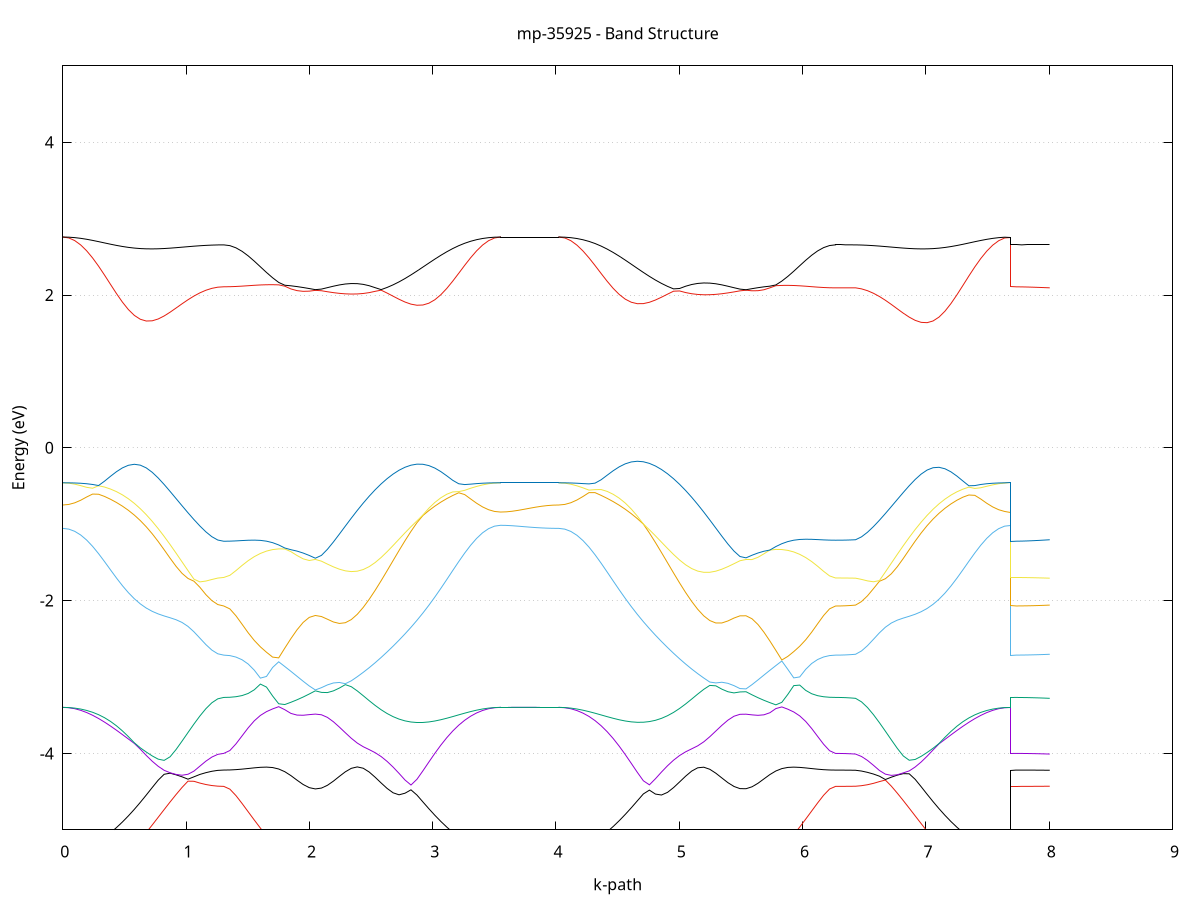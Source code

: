 set title 'mp-35925 - Band Structure'
set xlabel 'k-path'
set ylabel 'Energy (eV)'
set grid y
set yrange [-5:5]
set terminal png size 800,600
set output 'mp-35925_bands_gnuplot.png'
plot '-' using 1:2 with lines notitle, '-' using 1:2 with lines notitle, '-' using 1:2 with lines notitle, '-' using 1:2 with lines notitle, '-' using 1:2 with lines notitle, '-' using 1:2 with lines notitle, '-' using 1:2 with lines notitle, '-' using 1:2 with lines notitle, '-' using 1:2 with lines notitle, '-' using 1:2 with lines notitle, '-' using 1:2 with lines notitle, '-' using 1:2 with lines notitle, '-' using 1:2 with lines notitle, '-' using 1:2 with lines notitle, '-' using 1:2 with lines notitle, '-' using 1:2 with lines notitle, '-' using 1:2 with lines notitle, '-' using 1:2 with lines notitle, '-' using 1:2 with lines notitle, '-' using 1:2 with lines notitle, '-' using 1:2 with lines notitle, '-' using 1:2 with lines notitle, '-' using 1:2 with lines notitle, '-' using 1:2 with lines notitle, '-' using 1:2 with lines notitle, '-' using 1:2 with lines notitle, '-' using 1:2 with lines notitle, '-' using 1:2 with lines notitle, '-' using 1:2 with lines notitle, '-' using 1:2 with lines notitle, '-' using 1:2 with lines notitle, '-' using 1:2 with lines notitle, '-' using 1:2 with lines notitle, '-' using 1:2 with lines notitle
0.000000 -63.693335
0.048347 -63.693435
0.096695 -63.694035
0.145042 -63.694835
0.193389 -63.696035
0.241737 -63.697635
0.290084 -63.699435
0.338431 -63.701435
0.386779 -63.703835
0.435126 -63.706135
0.483473 -63.708635
0.531820 -63.711435
0.580168 -63.714535
0.628515 -63.717435
0.676862 -63.720435
0.725210 -63.723235
0.773557 -63.726035
0.821904 -63.728835
0.870252 -63.731535
0.918599 -63.734035
0.966946 -63.736335
1.015294 -63.738335
1.063641 -63.740135
1.111988 -63.741635
1.160336 -63.742835
1.208683 -63.743635
1.257030 -63.744135
1.305378 -63.744435
1.305378 -63.744435
1.354905 -63.744235
1.404432 -63.744035
1.453960 -63.743635
1.503487 -63.743135
1.553015 -63.742435
1.602542 -63.741535
1.652069 -63.740535
1.701597 -63.739335
1.751124 -63.738235
1.800652 -63.736935
1.850179 -63.735335
1.899706 -63.733935
1.949234 -63.732235
1.998761 -63.730535
2.048288 -63.728835
2.097816 -63.730235
2.097816 -63.730235
2.146216 -63.731735
2.194615 -63.732835
2.243015 -63.733935
2.291415 -63.734635
2.339815 -63.734935
2.388214 -63.734835
2.436614 -63.734535
2.485014 -63.733935
2.533414 -63.732935
2.581813 -63.731735
2.630213 -63.730235
2.678613 -63.728435
2.727013 -63.726435
2.775413 -63.724335
2.823812 -63.721935
2.872212 -63.719235
2.920612 -63.716635
2.969012 -63.713935
3.017411 -63.711235
3.065811 -63.708635
3.114211 -63.705935
3.162611 -63.703735
3.211010 -63.701435
3.259410 -63.699335
3.307810 -63.697535
3.356210 -63.696035
3.404609 -63.694835
3.453009 -63.694035
3.501409 -63.693535
3.549809 -63.693235
3.549809 -63.693235
3.597104 -63.693335
3.644400 -63.693335
3.691695 -63.693435
3.738991 -63.693435
3.786286 -63.693335
3.833582 -63.693335
3.880877 -63.693235
3.928173 -63.693235
3.975468 -63.693335
4.022764 -63.693335
4.022764 -63.693335
4.071745 -63.693535
4.120727 -63.694035
4.169709 -63.694935
4.218691 -63.696135
4.267672 -63.697735
4.316654 -63.699535
4.365636 -63.701535
4.414618 -63.703935
4.463599 -63.706335
4.512581 -63.709035
4.561563 -63.711535
4.610545 -63.714435
4.659526 -63.717035
4.708508 -63.719535
4.757490 -63.722135
4.806472 -63.724635
4.855454 -63.726835
4.904435 -63.728935
4.953417 -63.730635
5.002399 -63.732135
5.051381 -63.733335
5.100362 -63.734135
5.149344 -63.734835
5.198326 -63.735035
5.247308 -63.734835
5.296289 -63.734335
5.345271 -63.733635
5.394253 -63.732635
5.443235 -63.731135
5.492216 -63.729735
5.541198 -63.729535
5.541198 -63.729535
5.589598 -63.731235
5.637998 -63.732835
5.686397 -63.734435
5.734797 -63.735935
5.783197 -63.737335
5.831597 -63.738535
5.879996 -63.739735
5.928396 -63.740635
5.976796 -63.741535
6.025196 -63.742335
6.073595 -63.742935
6.121995 -63.743435
6.170395 -63.743735
6.218795 -63.743935
6.267195 -63.744035
6.267195 -63.744035
6.307757 -63.744035
6.348320 -63.744035
6.388883 -63.744135
6.429446 -63.744135
6.429446 -63.744135
6.477810 -63.743635
6.526174 -63.742935
6.574538 -63.741835
6.622902 -63.740435
6.671266 -63.738635
6.719630 -63.736735
6.767994 -63.734535
6.816358 -63.732035
6.864722 -63.729335
6.913085 -63.726635
6.961449 -63.723735
7.009813 -63.720635
7.058177 -63.717635
7.106541 -63.714535
7.154905 -63.711735
7.203269 -63.708935
7.251633 -63.706135
7.299997 -63.703835
7.348361 -63.701735
7.396725 -63.699435
7.445089 -63.697635
7.493453 -63.696035
7.541817 -63.694835
7.590181 -63.693935
7.638545 -63.693535
7.686909 -63.693235
7.686909 -63.744435
7.732284 -63.744335
7.777660 -63.744335
7.823035 -63.744235
7.868410 -63.744235
7.913786 -63.744235
7.959161 -63.744135
8.004537 -63.744135
e
0.000000 -63.693335
0.048347 -63.693335
0.096695 -63.693435
0.145042 -63.693635
0.193389 -63.693935
0.241737 -63.694235
0.290084 -63.694635
0.338431 -63.695235
0.386779 -63.695735
0.435126 -63.696335
0.483473 -63.696935
0.531820 -63.697635
0.580168 -63.698435
0.628515 -63.699135
0.676862 -63.699835
0.725210 -63.700535
0.773557 -63.701335
0.821904 -63.702035
0.870252 -63.702735
0.918599 -63.703335
0.966946 -63.703935
1.015294 -63.704535
1.063641 -63.704935
1.111988 -63.705335
1.160336 -63.705635
1.208683 -63.705935
1.257030 -63.705935
1.305378 -63.706035
1.305378 -63.706035
1.354905 -63.706235
1.404432 -63.706735
1.453960 -63.707335
1.503487 -63.708235
1.553015 -63.709535
1.602542 -63.710935
1.652069 -63.712735
1.701597 -63.714435
1.751124 -63.716535
1.800652 -63.718535
1.850179 -63.720635
1.899706 -63.722835
1.949234 -63.724935
1.998761 -63.726735
2.048288 -63.728335
2.097816 -63.727135
2.097816 -63.727135
2.146216 -63.725335
2.194615 -63.723535
2.243015 -63.721835
2.291415 -63.720135
2.339815 -63.718335
2.388214 -63.716535
2.436614 -63.714735
2.485014 -63.713135
2.533414 -63.711435
2.581813 -63.709835
2.630213 -63.708235
2.678613 -63.706735
2.727013 -63.705335
2.775413 -63.704035
2.823812 -63.702735
2.872212 -63.701435
2.920612 -63.700335
2.969012 -63.699535
3.017411 -63.698535
3.065811 -63.697635
3.114211 -63.696835
3.162611 -63.696135
3.211010 -63.695435
3.259410 -63.694835
3.307810 -63.694335
3.356210 -63.693935
3.404609 -63.693635
3.453009 -63.693535
3.501409 -63.693335
3.549809 -63.693235
3.549809 -63.693235
3.597104 -63.693335
3.644400 -63.693335
3.691695 -63.693435
3.738991 -63.693435
3.786286 -63.693335
3.833582 -63.693335
3.880877 -63.693235
3.928173 -63.693235
3.975468 -63.693335
4.022764 -63.693335
4.022764 -63.693335
4.071745 -63.693335
4.120727 -63.693535
4.169709 -63.693835
4.218691 -63.694135
4.267672 -63.694535
4.316654 -63.694935
4.365636 -63.695535
4.414618 -63.696335
4.463599 -63.697035
4.512581 -63.697835
4.561563 -63.698635
4.610545 -63.699635
4.659526 -63.700635
4.708508 -63.701735
4.757490 -63.703035
4.806472 -63.704335
4.855454 -63.705735
4.904435 -63.707135
4.953417 -63.708635
5.002399 -63.710235
5.051381 -63.711935
5.100362 -63.713635
5.149344 -63.715435
5.198326 -63.717135
5.247308 -63.718835
5.296289 -63.720635
5.345271 -63.722435
5.394253 -63.724235
5.443235 -63.726035
5.492216 -63.727835
5.541198 -63.727935
5.541198 -63.727935
5.589598 -63.726135
5.637998 -63.724135
5.686397 -63.722135
5.734797 -63.720035
5.783197 -63.718035
5.831597 -63.716135
5.879996 -63.714335
5.928396 -63.712435
5.976796 -63.710935
6.025196 -63.709435
6.073595 -63.708235
6.121995 -63.707135
6.170395 -63.706535
6.218795 -63.706235
6.267195 -63.706035
6.267195 -63.706035
6.307757 -63.706035
6.348320 -63.706035
6.388883 -63.705935
6.429446 -63.705935
6.429446 -63.705935
6.477810 -63.705935
6.526174 -63.705835
6.574538 -63.705635
6.622902 -63.705135
6.671266 -63.704735
6.719630 -63.704235
6.767994 -63.703535
6.816358 -63.702935
6.864722 -63.702335
6.913085 -63.701635
6.961449 -63.700935
7.009813 -63.700135
7.058177 -63.699235
7.106541 -63.698435
7.154905 -63.697935
7.203269 -63.697135
7.251633 -63.696435
7.299997 -63.695935
7.348361 -63.695335
7.396725 -63.694735
7.445089 -63.694435
7.493453 -63.694035
7.541817 -63.693735
7.590181 -63.693435
7.638545 -63.693335
7.686909 -63.693235
7.686909 -63.706035
7.732284 -63.706035
7.777660 -63.706235
7.823035 -63.706135
7.868410 -63.706235
7.913786 -63.706135
7.959161 -63.706035
8.004537 -63.705935
e
0.000000 -63.402935
0.048347 -63.402935
0.096695 -63.402835
0.145042 -63.402735
0.193389 -63.402535
0.241737 -63.402335
0.290084 -63.402035
0.338431 -63.401835
0.386779 -63.401435
0.435126 -63.401135
0.483473 -63.400635
0.531820 -63.400235
0.580168 -63.399835
0.628515 -63.399335
0.676862 -63.398935
0.725210 -63.398535
0.773557 -63.398035
0.821904 -63.397635
0.870252 -63.397335
0.918599 -63.397035
0.966946 -63.396835
1.015294 -63.396535
1.063641 -63.396335
1.111988 -63.396135
1.160336 -63.396035
1.208683 -63.395935
1.257030 -63.395635
1.305378 -63.395635
1.305378 -63.395635
1.354905 -63.395635
1.404432 -63.395735
1.453960 -63.395735
1.503487 -63.395735
1.553015 -63.395635
1.602542 -63.395435
1.652069 -63.395235
1.701597 -63.395135
1.751124 -63.395135
1.800652 -63.394935
1.850179 -63.394835
1.899706 -63.394935
1.949234 -63.394935
1.998761 -63.394835
2.048288 -63.394735
2.097816 -63.394735
2.097816 -63.394735
2.146216 -63.394835
2.194615 -63.394935
2.243015 -63.395035
2.291415 -63.395235
2.339815 -63.395335
2.388214 -63.395435
2.436614 -63.395635
2.485014 -63.395935
2.533414 -63.396235
2.581813 -63.396535
2.630213 -63.396935
2.678613 -63.397335
2.727013 -63.397735
2.775413 -63.398235
2.823812 -63.398635
2.872212 -63.398935
2.920612 -63.399435
2.969012 -63.399935
3.017411 -63.400335
3.065811 -63.400635
3.114211 -63.401035
3.162611 -63.401435
3.211010 -63.401635
3.259410 -63.401935
3.307810 -63.402135
3.356210 -63.402335
3.404609 -63.402435
3.453009 -63.402635
3.501409 -63.402635
3.549809 -63.402635
3.549809 -63.402635
3.597104 -63.402735
3.644400 -63.402935
3.691695 -63.403135
3.738991 -63.403135
3.786286 -63.402835
3.833582 -63.402935
3.880877 -63.402935
3.928173 -63.402935
3.975468 -63.402935
4.022764 -63.402935
4.022764 -63.402935
4.071745 -63.402935
4.120727 -63.402835
4.169709 -63.402735
4.218691 -63.402635
4.267672 -63.402335
4.316654 -63.402035
4.365636 -63.401735
4.414618 -63.401435
4.463599 -63.401035
4.512581 -63.400735
4.561563 -63.400235
4.610545 -63.399835
4.659526 -63.399435
4.708508 -63.398935
4.757490 -63.398435
4.806472 -63.398135
4.855454 -63.397535
4.904435 -63.397235
4.953417 -63.396835
5.002399 -63.396535
5.051381 -63.396235
5.100362 -63.395935
5.149344 -63.395835
5.198326 -63.395535
5.247308 -63.395335
5.296289 -63.395135
5.345271 -63.394935
5.394253 -63.394835
5.443235 -63.394635
5.492216 -63.394635
5.541198 -63.394635
5.541198 -63.394635
5.589598 -63.394635
5.637998 -63.394635
5.686397 -63.394735
5.734797 -63.394935
5.783197 -63.395035
5.831597 -63.395235
5.879996 -63.395235
5.928396 -63.395235
5.976796 -63.395335
6.025196 -63.395435
6.073595 -63.395435
6.121995 -63.395435
6.170395 -63.395535
6.218795 -63.395635
6.267195 -63.395535
6.267195 -63.395535
6.307757 -63.395635
6.348320 -63.395635
6.388883 -63.395635
6.429446 -63.395535
6.429446 -63.395535
6.477810 -63.395535
6.526174 -63.395835
6.574538 -63.395935
6.622902 -63.396235
6.671266 -63.396435
6.719630 -63.396835
6.767994 -63.397135
6.816358 -63.397435
6.864722 -63.397835
6.913085 -63.398235
6.961449 -63.398735
7.009813 -63.399235
7.058177 -63.399535
7.106541 -63.399835
7.154905 -63.400235
7.203269 -63.400635
7.251633 -63.401035
7.299997 -63.401335
7.348361 -63.401735
7.396725 -63.401935
7.445089 -63.402135
7.493453 -63.402335
7.541817 -63.402535
7.590181 -63.402635
7.638545 -63.402635
7.686909 -63.402635
7.686909 -63.395635
7.732284 -63.395835
7.777660 -63.395835
7.823035 -63.395635
7.868410 -63.395635
7.913786 -63.395535
7.959161 -63.395535
8.004537 -63.395535
e
0.000000 -18.926235
0.048347 -18.921635
0.096695 -18.908035
0.145042 -18.885535
0.193389 -18.854335
0.241737 -18.814635
0.290084 -18.766735
0.338431 -18.710935
0.386779 -18.647735
0.435126 -18.577735
0.483473 -18.501335
0.531820 -18.419435
0.580168 -18.332635
0.628515 -18.241735
0.676862 -18.147535
0.725210 -18.051035
0.773557 -17.953135
0.821904 -17.854835
0.870252 -17.757235
0.918599 -17.661335
0.966946 -17.567935
1.015294 -17.478035
1.063641 -17.392435
1.111988 -17.312135
1.160336 -17.237635
1.208683 -17.169635
1.257030 -17.110535
1.305378 -17.076935
1.305378 -17.076935
1.354905 -17.076135
1.404432 -17.074035
1.453960 -17.070335
1.503487 -17.065335
1.553015 -17.058935
1.602542 -17.051035
1.652069 -17.042035
1.701597 -17.031635
1.751124 -17.020335
1.800652 -17.007935
1.850179 -16.994635
1.899706 -16.980435
1.949234 -16.965535
1.998761 -16.949935
2.048288 -16.933835
2.097816 -16.949235
2.097816 -16.949235
2.146216 -16.975235
2.194615 -17.009035
2.243015 -17.050735
2.291415 -17.100535
2.339815 -17.158135
2.388214 -17.223435
2.436614 -17.296035
2.485014 -17.375235
2.533414 -17.460135
2.581813 -17.550035
2.630213 -17.643835
2.678613 -17.740535
2.727013 -17.839135
2.775413 -17.938535
2.823812 -18.037535
2.872212 -18.135135
2.920612 -18.230535
2.969012 -18.322735
3.017411 -18.410835
3.065811 -18.494035
3.114211 -18.571335
3.162611 -18.642535
3.211010 -18.706635
3.259410 -18.763235
3.307810 -18.811935
3.356210 -18.852235
3.404609 -18.884035
3.453009 -18.906835
3.501409 -18.920635
3.549809 -18.925235
3.549809 -18.925235
3.597104 -18.925235
3.644400 -18.925335
3.691695 -18.925535
3.738991 -18.925635
3.786286 -18.925735
3.833582 -18.925835
3.880877 -18.925935
3.928173 -18.926035
3.975468 -18.926135
4.022764 -18.926235
4.022764 -18.926235
4.071745 -18.921435
4.120727 -18.907335
4.169709 -18.883935
4.218691 -18.851435
4.267672 -18.810035
4.316654 -18.760235
4.365636 -18.702235
4.414618 -18.636735
4.463599 -18.564035
4.512581 -18.484935
4.561563 -18.400035
4.610545 -18.310335
4.659526 -18.216535
4.708508 -18.119335
4.757490 -18.020135
4.806472 -17.919835
4.855454 -17.819235
4.904435 -17.719935
4.953417 -17.622635
5.002399 -17.528535
5.051381 -17.438635
5.100362 -17.354135
5.149344 -17.275935
5.198326 -17.204435
5.247308 -17.140435
5.296289 -17.084435
5.345271 -17.036735
5.394253 -16.997235
5.443235 -16.965635
5.492216 -16.941935
5.541198 -16.938935
5.541198 -16.938935
5.589598 -16.954535
5.637998 -16.969535
5.686397 -16.983935
5.734797 -16.997635
5.783197 -17.010435
5.831597 -17.022435
5.879996 -17.033235
5.928396 -17.043035
5.976796 -17.051635
6.025196 -17.059035
6.073595 -17.065135
6.121995 -17.070035
6.170395 -17.073535
6.218795 -17.075635
6.267195 -17.076335
6.267195 -17.076335
6.307757 -17.078235
6.348320 -17.083435
6.388883 -17.090835
6.429446 -17.099835
6.429446 -17.099835
6.477810 -17.156935
6.526174 -17.224035
6.574538 -17.298035
6.622902 -17.378135
6.671266 -17.463435
6.719630 -17.553435
6.767994 -17.647035
6.816358 -17.743535
6.864722 -17.841735
6.913085 -17.940735
6.961449 -18.039435
7.009813 -18.136735
7.058177 -18.231835
7.106541 -18.323735
7.154905 -18.411635
7.203269 -18.494635
7.251633 -18.571835
7.299997 -18.642835
7.348361 -18.706935
7.396725 -18.763435
7.445089 -18.812135
7.493453 -18.852335
7.541817 -18.884035
7.590181 -18.906835
7.638545 -18.920635
7.686909 -18.925235
7.686909 -17.076935
7.732284 -17.077535
7.777660 -17.079235
7.823035 -17.082035
7.868410 -17.085635
7.913786 -17.089835
7.959161 -17.094635
8.004537 -17.099835
e
0.000000 -16.654935
0.048347 -16.655135
0.096695 -16.655535
0.145042 -16.656135
0.193389 -16.657135
0.241737 -16.658435
0.290084 -16.660035
0.338431 -16.662235
0.386779 -16.665035
0.435126 -16.668435
0.483473 -16.672535
0.531820 -16.677535
0.580168 -16.683635
0.628515 -16.690735
0.676862 -16.699135
0.725210 -16.709035
0.773557 -16.720435
0.821904 -16.733735
0.870252 -16.749135
0.918599 -16.766935
0.966946 -16.787335
1.015294 -16.810835
1.063641 -16.837735
1.111988 -16.868335
1.160336 -16.903035
1.208683 -16.941935
1.257030 -16.983235
1.305378 -17.010935
1.305378 -17.010935
1.354905 -17.009635
1.404432 -17.005735
1.453960 -16.999235
1.503487 -16.990535
1.553015 -16.980135
1.602542 -16.968335
1.652069 -16.956035
1.701597 -16.943635
1.751124 -16.932135
1.800652 -16.922235
1.850179 -16.914935
1.899706 -16.911235
1.949234 -16.911935
1.998761 -16.917835
2.048288 -16.930035
2.097816 -16.917435
2.097816 -16.917435
2.146216 -16.901135
2.194615 -16.884635
2.243015 -16.868135
2.291415 -16.851835
2.339815 -16.835635
2.388214 -16.819735
2.436614 -16.804135
2.485014 -16.789235
2.533414 -16.774935
2.581813 -16.761235
2.630213 -16.748435
2.678613 -16.736435
2.727013 -16.725335
2.775413 -16.715135
2.823812 -16.705935
2.872212 -16.697635
2.920612 -16.690335
2.969012 -16.683935
3.017411 -16.678435
3.065811 -16.673635
3.114211 -16.669635
3.162611 -16.666335
3.211010 -16.663535
3.259410 -16.661335
3.307810 -16.659635
3.356210 -16.658335
3.404609 -16.657535
3.453009 -16.656935
3.501409 -16.656535
3.549809 -16.656435
3.549809 -16.656435
3.597104 -16.656435
3.644400 -16.656435
3.691695 -16.656335
3.738991 -16.656035
3.786286 -16.655735
3.833582 -16.655635
3.880877 -16.655335
3.928173 -16.655135
3.975468 -16.655035
4.022764 -16.654935
4.022764 -16.654935
4.071745 -16.655135
4.120727 -16.655535
4.169709 -16.656235
4.218691 -16.657235
4.267672 -16.658535
4.316654 -16.660335
4.365636 -16.662635
4.414618 -16.665535
4.463599 -16.668935
4.512581 -16.673235
4.561563 -16.678135
4.610545 -16.683935
4.659526 -16.690535
4.708508 -16.698135
4.757490 -16.706735
4.806472 -16.716335
4.855454 -16.726835
4.904435 -16.738335
4.953417 -16.750635
5.002399 -16.763935
5.051381 -16.777935
5.100362 -16.792635
5.149344 -16.807935
5.198326 -16.823735
5.247308 -16.839935
5.296289 -16.856435
5.345271 -16.873135
5.394253 -16.889835
5.443235 -16.906435
5.492216 -16.922835
5.541198 -16.925535
5.541198 -16.925535
5.589598 -16.915735
5.637998 -16.911535
5.686397 -16.912235
5.734797 -16.916935
5.783197 -16.924735
5.831597 -16.934835
5.879996 -16.946335
5.928396 -16.958435
5.976796 -16.970435
6.025196 -16.981735
6.073595 -16.991735
6.121995 -17.000035
6.170395 -17.006235
6.218795 -17.010135
6.267195 -17.011335
6.267195 -17.011335
6.307757 -17.009735
6.348320 -17.005335
6.388883 -16.999035
6.429446 -16.991635
6.429446 -16.991635
6.477810 -16.950135
6.526174 -16.910435
6.574538 -16.874635
6.622902 -16.843135
6.671266 -16.815435
6.719630 -16.791335
6.767994 -16.770335
6.816358 -16.752135
6.864722 -16.736435
6.913085 -16.722835
6.961449 -16.711135
7.009813 -16.701035
7.058177 -16.692435
7.106541 -16.685135
7.154905 -16.679135
7.203269 -16.674035
7.251633 -16.669735
7.299997 -16.666435
7.348361 -16.663635
7.396725 -16.661435
7.445089 -16.659735
7.493453 -16.658435
7.541817 -16.657535
7.590181 -16.656835
7.638545 -16.656535
7.686909 -16.656435
7.686909 -17.010935
7.732284 -17.010535
7.777660 -17.009035
7.823035 -17.006635
7.868410 -17.003535
7.913786 -16.999935
7.959161 -16.995935
8.004537 -16.991635
e
0.000000 -5.849535
0.048347 -5.845135
0.096695 -5.831835
0.145042 -5.809735
0.193389 -5.779335
0.241737 -5.741135
0.290084 -5.696535
0.338431 -5.649335
0.386779 -5.613235
0.435126 -5.617735
0.483473 -5.654435
0.531820 -5.702635
0.580168 -5.756535
0.628515 -5.814735
0.676862 -5.877535
0.725210 -5.945135
0.773557 -6.018235
0.821904 -6.096335
0.870252 -6.178235
0.918599 -6.262135
0.966946 -6.345635
1.015294 -6.425735
1.063641 -6.499435
1.111988 -6.563935
1.160336 -6.616835
1.208683 -6.656135
1.257030 -6.680135
1.305378 -6.688435
1.305378 -6.688435
1.354905 -6.681935
1.404432 -6.662635
1.453960 -6.630635
1.503487 -6.586435
1.553015 -6.530535
1.602542 -6.463735
1.652069 -6.386935
1.701597 -6.301635
1.751124 -6.209435
1.800652 -6.112435
1.850179 -6.013935
1.899706 -5.917735
1.949234 -5.828335
1.998761 -5.751235
2.048288 -5.690935
2.097816 -5.727335
2.097816 -5.727335
2.146216 -5.766635
2.194615 -5.799935
2.243015 -5.827735
2.291415 -5.849935
2.339815 -5.866835
2.388214 -5.878635
2.436614 -5.885635
2.485014 -5.887935
2.533414 -5.885835
2.581813 -5.879335
2.630213 -5.868635
2.678613 -5.853835
2.727013 -5.835135
2.775413 -5.812535
2.823812 -5.785935
2.872212 -5.755635
2.920612 -5.722035
2.969012 -5.685335
3.017411 -5.645835
3.065811 -5.604135
3.114211 -5.561035
3.162611 -5.565335
3.211010 -5.625235
3.259410 -5.678935
3.307810 -5.725535
3.356210 -5.764235
3.404609 -5.795035
3.453009 -5.817235
3.501409 -5.830735
3.549809 -5.835235
3.549809 -5.835235
3.597104 -5.835535
3.644400 -5.836735
3.691695 -5.838535
3.738991 -5.840635
3.786286 -5.842535
3.833582 -5.844735
3.880877 -5.846635
3.928173 -5.848235
3.975468 -5.849235
4.022764 -5.849535
4.022764 -5.849535
4.071745 -5.844935
4.120727 -5.831135
4.169709 -5.808135
4.218691 -5.776435
4.267672 -5.736335
4.316654 -5.688335
4.365636 -5.633035
4.414618 -5.571135
4.463599 -5.562635
4.512581 -5.605935
4.561563 -5.647635
4.610545 -5.687235
4.659526 -5.723935
4.708508 -5.757335
4.757490 -5.787435
4.806472 -5.813635
4.855454 -5.836035
4.904435 -5.854335
4.953417 -5.868535
5.002399 -5.878635
5.051381 -5.884435
5.100362 -5.885635
5.149344 -5.882435
5.198326 -5.874235
5.247308 -5.860935
5.296289 -5.842335
5.345271 -5.818335
5.394253 -5.788635
5.443235 -5.752935
5.492216 -5.711135
5.541198 -5.709935
5.541198 -5.709935
5.589598 -5.774435
5.637998 -5.853835
5.686397 -5.943535
5.734797 -6.038535
5.783197 -6.134735
5.831597 -6.228535
5.879996 -6.317535
5.928396 -6.399435
5.976796 -6.473135
6.025196 -6.537135
6.073595 -6.590535
6.121995 -6.632835
6.170395 -6.663335
6.218795 -6.681735
6.267195 -6.687935
6.267195 -6.687935
6.307757 -6.687635
6.348320 -6.686735
6.388883 -6.685135
6.429446 -6.682935
6.429446 -6.682935
6.477810 -6.661935
6.526174 -6.625335
6.574538 -6.574635
6.622902 -6.511735
6.671266 -6.439035
6.719630 -6.359535
6.767994 -6.276035
6.816358 -6.191735
6.864722 -6.109235
6.913085 -6.030435
6.961449 -5.956535
7.009813 -5.887835
7.058177 -5.824035
7.106541 -5.764735
7.154905 -5.709835
7.203269 -5.659935
7.251633 -5.619335
7.299997 -5.605835
7.348361 -5.635935
7.396725 -5.681835
7.445089 -5.726335
7.493453 -5.764535
7.541817 -5.795035
7.590181 -5.817235
7.638545 -5.830735
7.686909 -5.835235
7.686909 -6.688435
7.732284 -6.688235
7.777660 -6.687935
7.823035 -6.687335
7.868410 -6.686635
7.913786 -6.685635
7.959161 -6.684335
8.004537 -6.682935
e
0.000000 -5.295735
0.048347 -5.299935
0.096695 -5.312435
0.145042 -5.332535
0.193389 -5.359235
0.241737 -5.391535
0.290084 -5.426835
0.338431 -5.460935
0.386779 -5.479535
0.435126 -5.452935
0.483473 -5.389735
0.531820 -5.311435
0.580168 -5.225035
0.628515 -5.132835
0.676862 -5.036535
0.725210 -4.937435
0.773557 -4.836835
0.821904 -4.735835
0.870252 -4.635935
0.918599 -4.538735
0.966946 -4.446235
1.015294 -4.363735
1.063641 -4.365235
1.111988 -4.388735
1.160336 -4.407435
1.208683 -4.420935
1.257030 -4.429035
1.305378 -4.431835
1.305378 -4.431835
1.354905 -4.468035
1.404432 -4.552635
1.453960 -4.655735
1.503487 -4.764135
1.553015 -4.872335
1.602542 -4.977835
1.652069 -5.079235
1.701597 -5.175735
1.751124 -5.266635
1.800652 -5.351635
1.850179 -5.430435
1.899706 -5.503035
1.949234 -5.568935
1.998761 -5.628135
2.048288 -5.680835
2.097816 -5.649235
2.097816 -5.649235
2.146216 -5.623935
2.194615 -5.608235
2.243015 -5.595235
2.291415 -5.579035
2.339815 -5.555035
2.388214 -5.520335
2.436614 -5.473635
2.485014 -5.414635
2.533414 -5.344535
2.581813 -5.265835
2.630213 -5.183635
2.678613 -5.107635
2.727013 -5.055035
2.775413 -5.044635
2.823812 -5.076835
2.872212 -5.135035
2.920612 -5.205435
2.969012 -5.280435
3.017411 -5.355935
3.065811 -5.429535
3.114211 -5.499735
3.162611 -5.517535
3.211010 -5.474435
3.259410 -5.433235
3.307810 -5.395135
3.356210 -5.361535
3.404609 -5.333835
3.453009 -5.313135
3.501409 -5.300135
3.549809 -5.295735
3.549809 -5.295735
3.597104 -5.295835
3.644400 -5.295835
3.691695 -5.295835
3.738991 -5.295835
3.786286 -5.295835
3.833582 -5.295835
3.880877 -5.295735
3.928173 -5.295735
3.975468 -5.295735
4.022764 -5.295735
4.022764 -5.295735
4.071745 -5.300135
4.120727 -5.313135
4.169709 -5.334135
4.218691 -5.362035
4.267672 -5.395835
4.316654 -5.434135
4.365636 -5.475635
4.414618 -5.518935
4.463599 -5.503535
4.512581 -5.431435
4.561563 -5.355735
4.610545 -5.278435
4.659526 -5.202035
4.708508 -5.130935
4.757490 -5.074035
4.806472 -5.046635
4.855454 -5.064835
4.904435 -5.124035
4.953417 -5.203235
5.002399 -5.286235
5.051381 -5.364035
5.100362 -5.432335
5.149344 -5.488735
5.198326 -5.532535
5.247308 -5.564235
5.296289 -5.585635
5.345271 -5.600435
5.394253 -5.613735
5.443235 -5.632035
5.492216 -5.662535
5.541198 -5.663135
5.541198 -5.663135
5.589598 -5.609535
5.637998 -5.549735
5.686397 -5.483635
5.734797 -5.411335
5.783197 -5.332935
5.831597 -5.248735
5.879996 -5.158835
5.928396 -5.063735
5.976796 -4.963935
6.025196 -4.860435
6.073595 -4.754435
6.121995 -4.648535
6.170395 -4.548235
6.218795 -4.466535
6.267195 -4.431835
6.267195 -4.431835
6.307757 -4.431735
6.348320 -4.431335
6.388883 -4.430735
6.429446 -4.430035
6.429446 -4.430035
6.477810 -4.422835
6.526174 -4.410235
6.574538 -4.392335
6.622902 -4.369535
6.671266 -4.348835
6.719630 -4.428735
6.767994 -4.520435
6.816358 -4.617335
6.864722 -4.717135
6.913085 -4.818135
6.961449 -4.919035
7.009813 -5.018435
7.058177 -5.115135
7.106541 -5.207835
7.154905 -5.295135
7.203269 -5.374835
7.251633 -5.441335
7.299997 -5.476435
7.348361 -5.463535
7.396725 -5.430035
7.445089 -5.394235
7.493453 -5.361235
7.541817 -5.333735
7.590181 -5.313035
7.638545 -5.300135
7.686909 -5.295735
7.686909 -4.431835
7.732284 -4.431835
7.777660 -4.431735
7.823035 -4.431535
7.868410 -4.431335
7.913786 -4.430935
7.959161 -4.430435
8.004537 -4.430035
e
0.000000 -5.295735
0.048347 -5.291635
0.096695 -5.279435
0.145042 -5.258835
0.193389 -5.230335
0.241737 -5.193835
0.290084 -5.149535
0.338431 -5.097635
0.386779 -5.038235
0.435126 -4.971635
0.483473 -4.898135
0.531820 -4.818235
0.580168 -4.732535
0.628515 -4.641235
0.676862 -4.545535
0.725210 -4.447235
0.773557 -4.350835
0.821904 -4.273635
0.870252 -4.259035
0.918599 -4.280535
0.966946 -4.306635
1.015294 -4.337535
1.063641 -4.306735
1.111988 -4.275435
1.160336 -4.252435
1.208683 -4.234335
1.257030 -4.222335
1.305378 -4.218235
1.305378 -4.218235
1.354905 -4.216835
1.404432 -4.212635
1.453960 -4.206035
1.503487 -4.197835
1.553015 -4.189335
1.602542 -4.182235
1.652069 -4.179635
1.701597 -4.185335
1.751124 -4.204335
1.800652 -4.239835
1.850179 -4.291035
1.899706 -4.350635
1.949234 -4.407035
1.998761 -4.448335
2.048288 -4.465335
2.097816 -4.454135
2.097816 -4.454135
2.146216 -4.417735
2.194615 -4.363435
2.243015 -4.301035
2.291415 -4.241235
2.339815 -4.195735
2.388214 -4.177035
2.436614 -4.194335
2.485014 -4.243935
2.533414 -4.312335
2.581813 -4.387035
2.630213 -4.458535
2.678613 -4.515735
2.727013 -4.542235
2.775413 -4.521335
2.823812 -4.477235
2.872212 -4.545435
2.920612 -4.635535
2.969012 -4.724635
3.017411 -4.810035
3.065811 -4.890435
3.114211 -4.964835
3.162611 -5.032835
3.211010 -5.093535
3.259410 -5.146535
3.307810 -5.191935
3.356210 -5.229135
3.404609 -5.258235
3.453009 -5.279035
3.501409 -5.291635
3.549809 -5.295735
3.549809 -5.295735
3.597104 -5.295835
3.644400 -5.295835
3.691695 -5.295835
3.738991 -5.295835
3.786286 -5.295835
3.833582 -5.295835
3.880877 -5.295735
3.928173 -5.295735
3.975468 -5.295735
4.022764 -5.295735
4.022764 -5.295735
4.071745 -5.291535
4.120727 -5.278735
4.169709 -5.257435
4.218691 -5.227535
4.267672 -5.189435
4.316654 -5.143135
4.365636 -5.088735
4.414618 -5.026735
4.463599 -4.957435
4.512581 -4.881335
4.561563 -4.799235
4.610545 -4.712235
4.659526 -4.621635
4.708508 -4.530735
4.757490 -4.481035
4.806472 -4.532535
4.855454 -4.544935
4.904435 -4.510435
4.953417 -4.447935
5.002399 -4.373735
5.051381 -4.298335
5.100362 -4.231935
5.149344 -4.188635
5.198326 -4.180735
5.247308 -4.208135
5.296289 -4.259435
5.345271 -4.321735
5.394253 -4.383235
5.443235 -4.432835
5.492216 -4.461235
5.541198 -4.462635
5.541198 -4.462635
5.589598 -4.437435
5.637998 -4.391435
5.686397 -4.334135
5.734797 -4.277035
5.783197 -4.230235
5.831597 -4.199235
5.879996 -4.183735
5.928396 -4.179835
5.976796 -4.183335
6.025196 -4.190435
6.073595 -4.198835
6.121995 -4.206835
6.170395 -4.213235
6.218795 -4.217335
6.267195 -4.218635
6.267195 -4.218635
6.307757 -4.218835
6.348320 -4.219335
6.388883 -4.219935
6.429446 -4.220935
6.429446 -4.220935
6.477810 -4.231235
6.526174 -4.248335
6.574538 -4.270235
6.622902 -4.298235
6.671266 -4.342235
6.719630 -4.311535
6.767994 -4.284735
6.816358 -4.265335
6.864722 -4.267235
6.913085 -4.339835
6.961449 -4.435935
7.009813 -4.535035
7.058177 -4.631735
7.106541 -4.724135
7.154905 -4.811235
7.203269 -4.892235
7.251633 -4.966735
7.299997 -5.034335
7.348361 -5.094635
7.396725 -5.147235
7.445089 -5.192335
7.493453 -5.229335
7.541817 -5.258335
7.590181 -5.279035
7.638545 -5.291635
7.686909 -5.295735
7.686909 -4.218235
7.732284 -4.218435
7.777660 -4.218635
7.823035 -4.218735
7.868410 -4.219035
7.913786 -4.219535
7.959161 -4.220135
8.004537 -4.220935
e
0.000000 -3.397635
0.048347 -3.402035
0.096695 -3.414935
0.145042 -3.436235
0.193389 -3.465135
0.241737 -3.501135
0.290084 -3.543135
0.338431 -3.590535
0.386779 -3.641935
0.435126 -3.696535
0.483473 -3.753435
0.531820 -3.811435
0.580168 -3.869635
0.628515 -3.944635
0.676862 -4.026535
0.725210 -4.102635
0.773557 -4.168635
0.821904 -4.221435
0.870252 -4.253435
0.918599 -4.275335
0.966946 -4.285935
1.015294 -4.273335
1.063641 -4.232035
1.111988 -4.166835
1.160336 -4.102035
1.208683 -4.048435
1.257030 -4.012735
1.305378 -4.000035
1.305378 -4.000035
1.354905 -3.962835
1.404432 -3.875735
1.453960 -3.770735
1.503487 -3.665835
1.553015 -3.573835
1.602542 -3.503035
1.652069 -3.453535
1.701597 -3.417835
1.751124 -3.388535
1.800652 -3.428235
1.850179 -3.476735
1.899706 -3.498635
1.949234 -3.500835
1.998761 -3.492735
2.048288 -3.485635
2.097816 -3.494435
2.097816 -3.494435
2.146216 -3.528835
2.194615 -3.585735
2.243015 -3.655435
2.291415 -3.729735
2.339815 -3.802035
2.388214 -3.864835
2.436614 -3.912735
2.485014 -3.950535
2.533414 -3.990735
2.581813 -4.041435
2.630213 -4.104635
2.678613 -4.178935
2.727013 -4.261635
2.775413 -4.348435
2.823812 -4.414135
2.872212 -4.339135
2.920612 -4.228435
2.969012 -4.112935
3.017411 -3.999635
3.065811 -3.892535
3.114211 -3.794535
3.162611 -3.707235
3.211010 -3.631135
3.259410 -3.566535
3.307810 -3.513235
3.356210 -3.470635
3.404609 -3.438335
3.453009 -3.415635
3.501409 -3.402135
3.549809 -3.397635
3.549809 -3.397635
3.597104 -3.397635
3.644400 -3.397735
3.691695 -3.397835
3.738991 -3.397735
3.786286 -3.397635
3.833582 -3.397735
3.880877 -3.397635
3.928173 -3.397635
3.975468 -3.397635
4.022764 -3.397635
4.022764 -3.397635
4.071745 -3.402235
4.120727 -3.415935
4.169709 -3.439335
4.218691 -3.472635
4.267672 -3.516235
4.316654 -3.571035
4.365636 -3.637235
4.414618 -3.715335
4.463599 -3.805035
4.512581 -3.905435
4.561563 -4.014835
4.610545 -4.130435
4.659526 -4.247735
4.708508 -4.358335
4.757490 -4.411735
4.806472 -4.332135
4.855454 -4.244435
4.904435 -4.162135
4.953417 -4.089035
5.002399 -4.027835
5.051381 -3.979435
5.100362 -3.940535
5.149344 -3.901135
5.198326 -3.848835
5.247308 -3.781935
5.296289 -3.707435
5.345271 -3.632835
5.394253 -3.565135
5.443235 -3.513835
5.492216 -3.488335
5.541198 -3.486835
5.541198 -3.486835
5.589598 -3.495735
5.637998 -3.501735
5.686397 -3.495135
5.734797 -3.467735
5.783197 -3.413435
5.831597 -3.391735
5.879996 -3.421235
5.928396 -3.457835
5.976796 -3.509235
6.025196 -3.581735
6.073595 -3.674135
6.121995 -3.777635
6.170395 -3.880235
6.218795 -3.964735
6.267195 -4.000635
6.267195 -4.000635
6.307757 -4.001135
6.348320 -4.002635
6.388883 -4.005235
6.429446 -4.008735
6.429446 -4.008735
6.477810 -4.040635
6.526174 -4.091735
6.574538 -4.155735
6.622902 -4.223435
6.671266 -4.271735
6.719630 -4.287835
6.767994 -4.279835
6.816358 -4.255135
6.864722 -4.229535
6.913085 -4.178135
6.961449 -4.112935
7.009813 -4.037135
7.058177 -3.954935
7.106541 -3.874935
7.154905 -3.816435
7.203269 -3.757935
7.251633 -3.700435
7.299997 -3.645235
7.348361 -3.593135
7.396725 -3.545235
7.445089 -3.502735
7.493453 -3.466235
7.541817 -3.436835
7.590181 -3.415235
7.638545 -3.402135
7.686909 -3.397635
7.686909 -4.000035
7.732284 -4.000335
7.777660 -4.000835
7.823035 -4.001735
7.868410 -4.003035
7.913786 -4.004635
7.959161 -4.006535
8.004537 -4.008735
e
0.000000 -3.397635
0.048347 -3.400035
0.096695 -3.407235
0.145042 -3.419535
0.193389 -3.437535
0.241737 -3.461835
0.290084 -3.493235
0.338431 -3.532735
0.386779 -3.581135
0.435126 -3.638735
0.483473 -3.705435
0.531820 -3.780335
0.580168 -3.861135
0.628515 -3.926935
0.676862 -3.982135
0.725210 -4.033135
0.773557 -4.075335
0.821904 -4.091435
0.870252 -4.044535
0.918599 -3.949435
0.966946 -3.839935
1.015294 -3.727135
1.063641 -3.615935
1.111988 -3.510335
1.160336 -3.415335
1.208683 -3.337735
1.257030 -3.285835
1.305378 -3.267535
1.305378 -3.267535
1.354905 -3.265335
1.404432 -3.258135
1.453960 -3.243135
1.503487 -3.215435
1.553015 -3.167635
1.602542 -3.092835
1.652069 -3.131935
1.701597 -3.248335
1.751124 -3.350535
1.800652 -3.360435
1.850179 -3.330935
1.899706 -3.298435
1.949234 -3.262335
1.998761 -3.222735
2.048288 -3.180935
2.097816 -3.201435
2.097816 -3.201435
2.146216 -3.203835
2.194615 -3.181735
2.243015 -3.144935
2.291415 -3.099935
2.339815 -3.127035
2.388214 -3.182035
2.436614 -3.245135
2.485014 -3.310035
2.533414 -3.372135
2.581813 -3.428735
2.630213 -3.478035
2.678613 -3.518935
2.727013 -3.551035
2.775413 -3.574435
2.823812 -3.589135
2.872212 -3.595835
2.920612 -3.595235
2.969012 -3.588335
3.017411 -3.576035
3.065811 -3.559535
3.114211 -3.539835
3.162611 -3.518235
3.211010 -3.495635
3.259410 -3.473535
3.307810 -3.452635
3.356210 -3.434135
3.404609 -3.418735
3.453009 -3.407235
3.501409 -3.400035
3.549809 -3.397635
3.549809 -3.397635
3.597104 -3.397635
3.644400 -3.397735
3.691695 -3.397835
3.738991 -3.397735
3.786286 -3.397635
3.833582 -3.397735
3.880877 -3.397635
3.928173 -3.397635
3.975468 -3.397635
4.022764 -3.397635
4.022764 -3.397635
4.071745 -3.400135
4.120727 -3.407335
4.169709 -3.419035
4.218691 -3.434635
4.267672 -3.453335
4.316654 -3.474235
4.365636 -3.496535
4.414618 -3.519135
4.463599 -3.540535
4.512581 -3.559935
4.561563 -3.575735
4.610545 -3.587235
4.659526 -3.593035
4.708508 -3.592135
4.757490 -3.583635
4.806472 -3.567035
4.855454 -3.541435
4.904435 -3.506935
4.953417 -3.463535
5.002399 -3.411835
5.051381 -3.353035
5.100362 -3.289235
5.149344 -3.223735
5.198326 -3.161735
5.247308 -3.110235
5.296289 -3.115535
5.345271 -3.159235
5.394253 -3.192935
5.443235 -3.208235
5.492216 -3.195735
5.541198 -3.192935
5.541198 -3.192935
5.589598 -3.233135
5.637998 -3.270735
5.686397 -3.305035
5.734797 -3.335935
5.783197 -3.364335
5.831597 -3.331635
5.879996 -3.228035
5.928396 -3.112835
5.976796 -3.106135
6.025196 -3.175235
6.073595 -3.219235
6.121995 -3.244635
6.170395 -3.258535
6.218795 -3.265335
6.267195 -3.267335
6.267195 -3.267335
6.307757 -3.268135
6.348320 -3.270335
6.388883 -3.274135
6.429446 -3.279235
6.429446 -3.279235
6.477810 -3.325435
6.526174 -3.399335
6.574538 -3.492435
6.622902 -3.597535
6.671266 -3.709035
6.719630 -3.822735
6.767994 -3.933935
6.816358 -4.033235
6.864722 -4.089835
6.913085 -4.079435
6.961449 -4.038835
7.009813 -3.987935
7.058177 -3.932635
7.106541 -3.870535
7.154905 -3.788635
7.203269 -3.712435
7.251633 -3.644235
7.299997 -3.585435
7.348361 -3.536135
7.396725 -3.495635
7.445089 -3.463435
7.493453 -3.438535
7.541817 -3.420135
7.590181 -3.407535
7.638545 -3.400135
7.686909 -3.397635
7.686909 -3.267535
7.732284 -3.267735
7.777660 -3.268535
7.823035 -3.269635
7.868410 -3.271435
7.913786 -3.273535
7.959161 -3.276135
8.004537 -3.279235
e
0.000000 -1.054435
0.048347 -1.064035
0.096695 -1.092935
0.145042 -1.140935
0.193389 -1.207135
0.241737 -1.289735
0.290084 -1.385235
0.338431 -1.489335
0.386779 -1.597135
0.435126 -1.703635
0.483473 -1.804435
0.531820 -1.895835
0.580168 -1.975635
0.628515 -2.042835
0.676862 -2.097435
0.725210 -2.140535
0.773557 -2.174035
0.821904 -2.200835
0.870252 -2.224435
0.918599 -2.250335
0.966946 -2.285735
1.015294 -2.337735
1.063641 -2.408435
1.111988 -2.491535
1.160336 -2.575435
1.208683 -2.647435
1.257030 -2.696235
1.305378 -2.713635
1.305378 -2.713635
1.354905 -2.719835
1.404432 -2.739135
1.453960 -2.774335
1.503487 -2.830035
1.553015 -2.910535
1.602542 -3.014635
1.652069 -2.992835
1.701597 -2.875535
1.751124 -2.801235
1.800652 -2.863035
1.850179 -2.926135
1.899706 -2.990635
1.949234 -3.055335
1.998761 -3.117135
2.048288 -3.169535
2.097816 -3.139535
2.097816 -3.139535
2.146216 -3.103535
2.194615 -3.078235
2.243015 -3.071335
2.291415 -3.087935
2.339815 -3.050035
2.388214 -2.996435
2.436614 -2.939135
2.485014 -2.878135
2.533414 -2.813135
2.581813 -2.744335
2.630213 -2.672135
2.678613 -2.596635
2.727013 -2.517935
2.775413 -2.435635
2.823812 -2.349435
2.872212 -2.258535
2.920612 -2.162435
2.969012 -2.060735
3.017411 -1.953235
3.065811 -1.840635
3.114211 -1.724235
3.162611 -1.606235
3.211010 -1.489635
3.259410 -1.378035
3.307810 -1.275335
3.356210 -1.185635
3.404609 -1.112335
3.453009 -1.058335
3.501409 -1.025335
3.549809 -1.014135
3.549809 -1.014135
3.597104 -1.015635
3.644400 -1.019835
3.691695 -1.025535
3.738991 -1.031935
3.786286 -1.038135
3.833582 -1.043735
3.880877 -1.048235
3.928173 -1.051635
3.975468 -1.053735
4.022764 -1.054435
4.022764 -1.054435
4.071745 -1.064435
4.120727 -1.094635
4.169709 -1.144635
4.218691 -1.213735
4.267672 -1.299735
4.316654 -1.399635
4.365636 -1.509335
4.414618 -1.624835
4.463599 -1.742235
4.512581 -1.858235
4.561563 -1.970535
4.610545 -2.077835
4.659526 -2.179535
4.708508 -2.275535
4.757490 -2.366435
4.806472 -2.452735
4.855454 -2.535035
4.904435 -2.613935
4.953417 -2.689535
5.002399 -2.761835
5.051381 -2.830435
5.100362 -2.895235
5.149344 -2.955935
5.198326 -3.012935
5.247308 -3.066235
5.296289 -3.077435
5.345271 -3.068735
5.394253 -3.082835
5.443235 -3.112935
5.492216 -3.151635
5.541198 -3.155635
5.541198 -3.155635
5.589598 -3.100235
5.637998 -3.038435
5.686397 -2.974935
5.734797 -2.912135
5.783197 -2.850735
5.831597 -2.790635
5.879996 -2.899335
5.928396 -3.011735
5.976796 -2.999035
6.025196 -2.899735
6.073595 -2.823535
6.121995 -2.771135
6.170395 -2.737935
6.218795 -2.719635
6.267195 -2.713735
6.267195 -2.713735
6.307757 -2.713035
6.348320 -2.710935
6.388883 -2.707435
6.429446 -2.702535
6.429446 -2.702535
6.477810 -2.659035
6.526174 -2.590135
6.574538 -2.506935
6.622902 -2.422335
6.671266 -2.348535
6.719630 -2.293435
6.767994 -2.255935
6.816358 -2.228935
6.864722 -2.205135
6.913085 -2.178635
6.961449 -2.145535
7.009813 -2.102835
7.058177 -2.048535
7.106541 -1.981435
7.154905 -1.901335
7.203269 -1.808935
7.251633 -1.706435
7.299997 -1.597235
7.348361 -1.485635
7.396725 -1.376435
7.445089 -1.274835
7.493453 -1.185335
7.541817 -1.112235
7.590181 -1.058235
7.638545 -1.025235
7.686909 -1.014135
7.686909 -2.713635
7.732284 -2.713435
7.777660 -2.712735
7.823035 -2.711535
7.868410 -2.709935
7.913786 -2.707935
7.959161 -2.705435
8.004537 -2.702535
e
0.000000 -0.748435
0.048347 -0.741235
0.096695 -0.720035
0.145042 -0.686335
0.193389 -0.643735
0.241737 -0.605435
0.290084 -0.607535
0.338431 -0.636235
0.386779 -0.673035
0.435126 -0.715235
0.483473 -0.763235
0.531820 -0.817935
0.580168 -0.880535
0.628515 -0.952135
0.676862 -1.033535
0.725210 -1.125035
0.773557 -1.226035
0.821904 -1.334135
0.870252 -1.444935
0.918599 -1.551135
0.966946 -1.642935
1.015294 -1.709835
1.063641 -1.746235
1.111988 -1.825735
1.160336 -1.921435
1.208683 -1.999535
1.257030 -2.051735
1.305378 -2.070335
1.305378 -2.070335
1.354905 -2.108435
1.404432 -2.198735
1.453960 -2.309235
1.503487 -2.421035
1.553015 -2.521535
1.602542 -2.605335
1.652069 -2.675935
1.701597 -2.739635
1.751124 -2.749635
1.800652 -2.621735
1.850179 -2.497135
1.899706 -2.382235
1.949234 -2.285735
1.998761 -2.219635
2.048288 -2.194635
2.097816 -2.208535
2.097816 -2.208535
2.146216 -2.243635
2.194615 -2.279635
2.243015 -2.298935
2.291415 -2.289635
2.339815 -2.248435
2.388214 -2.179535
2.436614 -2.089135
2.485014 -1.982935
2.533414 -1.865335
2.581813 -1.739735
2.630213 -1.609235
2.678613 -1.476535
2.727013 -1.344535
2.775413 -1.216035
2.823812 -1.093835
2.872212 -0.980635
2.920612 -0.885935
2.969012 -0.821535
3.017411 -0.763235
3.065811 -0.711135
3.114211 -0.664935
3.162611 -0.624135
3.211010 -0.588135
3.259410 -0.611935
3.307810 -0.669235
3.356210 -0.725335
3.404609 -0.773535
3.453009 -0.810135
3.501409 -0.832835
3.549809 -0.840635
3.549809 -0.840635
3.597104 -0.837935
3.644400 -0.830235
3.691695 -0.818735
3.738991 -0.805235
3.786286 -0.790935
3.833582 -0.777235
3.880877 -0.765335
3.928173 -0.756235
3.975468 -0.750435
4.022764 -0.748435
4.022764 -0.748435
4.071745 -0.740835
4.120727 -0.718635
4.169709 -0.683235
4.218691 -0.637235
4.267672 -0.586235
4.316654 -0.586635
4.365636 -0.622235
4.414618 -0.661135
4.463599 -0.703835
4.512581 -0.751235
4.561563 -0.803835
4.610545 -0.862235
4.659526 -0.926635
4.708508 -0.998335
4.757490 -1.114535
4.806472 -1.239535
4.855454 -1.370335
4.904435 -1.504135
4.953417 -1.637935
5.002399 -1.768835
5.051381 -1.894035
5.100362 -2.010135
5.149344 -2.113635
5.198326 -2.199335
5.247308 -2.261135
5.296289 -2.293035
5.345271 -2.292635
5.394253 -2.266235
5.443235 -2.228635
5.492216 -2.199435
5.541198 -2.198735
5.541198 -2.198735
5.589598 -2.237535
5.637998 -2.312835
5.686397 -2.413435
5.734797 -2.528935
5.783197 -2.652035
5.831597 -2.777335
5.879996 -2.730435
5.928396 -2.667435
5.976796 -2.597035
6.025196 -2.513135
6.073595 -2.413235
6.121995 -2.303235
6.170395 -2.195335
6.218795 -2.107635
6.267195 -2.070735
6.267195 -2.070735
6.307757 -2.069935
6.348320 -2.067635
6.388883 -2.063935
6.429446 -2.058735
6.429446 -2.058735
6.477810 -2.012135
6.526174 -1.937635
6.574538 -1.843835
6.622902 -1.747235
6.671266 -1.713735
6.719630 -1.648835
6.767994 -1.557135
6.816358 -1.448835
6.864722 -1.334335
6.913085 -1.221435
6.961449 -1.115235
7.009813 -1.018435
7.058177 -0.932235
7.106541 -0.856635
7.154905 -0.791035
7.203269 -0.734335
7.251633 -0.685935
7.299997 -0.645935
7.348361 -0.617535
7.396725 -0.621935
7.445089 -0.670235
7.493453 -0.725535
7.541817 -0.773535
7.590181 -0.810135
7.638545 -0.832935
7.686909 -0.840635
7.686909 -2.070335
7.732284 -2.070035
7.777660 -2.069335
7.823035 -2.068135
7.868410 -2.066535
7.913786 -2.064335
7.959161 -2.061735
8.004537 -2.058735
e
0.000000 -0.457635
0.048347 -0.462235
0.096695 -0.475435
0.145042 -0.494935
0.193389 -0.516935
0.241737 -0.528835
0.290084 -0.496335
0.338431 -0.513235
0.386779 -0.539535
0.435126 -0.573335
0.483473 -0.615435
0.531820 -0.666635
0.580168 -0.726935
0.628515 -0.796635
0.676862 -0.875235
0.725210 -0.962435
0.773557 -1.057335
0.821904 -1.159035
0.870252 -1.266435
0.918599 -1.378035
0.966946 -1.492235
1.015294 -1.606735
1.063641 -1.719135
1.111988 -1.754935
1.160336 -1.744135
1.208683 -1.723935
1.257030 -1.704935
1.305378 -1.697035
1.305378 -1.697035
1.354905 -1.668935
1.404432 -1.607335
1.453960 -1.539635
1.503487 -1.477335
1.553015 -1.424535
1.602542 -1.382635
1.652069 -1.351935
1.701597 -1.332235
1.751124 -1.323135
1.800652 -1.323735
1.850179 -1.359235
1.899706 -1.409735
1.949234 -1.453135
1.998761 -1.474935
2.048288 -1.460935
2.097816 -1.483735
2.097816 -1.483735
2.146216 -1.522035
2.194615 -1.557935
2.243015 -1.588535
2.291415 -1.610335
2.339815 -1.620035
2.388214 -1.614935
2.436614 -1.593335
2.485014 -1.555135
2.533414 -1.501635
2.581813 -1.435535
2.630213 -1.360235
2.678613 -1.279135
2.727013 -1.195735
2.775413 -1.112735
2.823812 -1.032535
2.872212 -0.956535
2.920612 -0.878835
2.969012 -0.790035
3.017411 -0.715035
3.065811 -0.654235
3.114211 -0.607635
3.162611 -0.577035
3.211010 -0.573335
3.259410 -0.556535
3.307810 -0.528935
3.356210 -0.505235
3.404609 -0.485535
3.453009 -0.470335
3.501409 -0.460735
3.549809 -0.457435
3.549809 -0.457435
3.597104 -0.457435
3.644400 -0.457435
3.691695 -0.457435
3.738991 -0.457535
3.786286 -0.457535
3.833582 -0.457535
3.880877 -0.457635
3.928173 -0.457635
3.975468 -0.457635
4.022764 -0.457635
4.022764 -0.457635
4.071745 -0.462435
4.120727 -0.476335
4.169709 -0.497435
4.218691 -0.523735
4.267672 -0.553735
4.316654 -0.547335
4.365636 -0.546235
4.414618 -0.570035
4.463599 -0.607835
4.512581 -0.658635
4.561563 -0.722835
4.610545 -0.801135
4.659526 -0.893235
4.708508 -0.996935
4.757490 -1.072535
4.806472 -1.152235
4.855454 -1.234435
4.904435 -1.316735
4.953417 -1.395935
5.002399 -1.468735
5.051381 -1.531435
5.100362 -1.580435
5.149344 -1.613635
5.198326 -1.629635
5.247308 -1.629235
5.296289 -1.614635
5.345271 -1.588835
5.394253 -1.555235
5.443235 -1.517335
5.492216 -1.478135
5.541198 -1.461935
5.541198 -1.461935
5.589598 -1.462635
5.637998 -1.433135
5.686397 -1.387535
5.734797 -1.338035
5.783197 -1.330335
5.831597 -1.331535
5.879996 -1.342335
5.928396 -1.363035
5.976796 -1.394435
6.025196 -1.436435
6.073595 -1.488835
6.121995 -1.550235
6.170395 -1.616635
6.218795 -1.676635
6.267195 -1.703935
6.267195 -1.703935
6.307757 -1.704035
6.348320 -1.704535
6.388883 -1.705235
6.429446 -1.706335
6.429446 -1.706335
6.477810 -1.722335
6.526174 -1.741735
6.574538 -1.753535
6.622902 -1.737935
6.671266 -1.625335
6.719630 -1.510035
6.767994 -1.394735
6.816358 -1.281835
6.864722 -1.172935
6.913085 -1.069535
6.961449 -0.973035
7.009813 -0.884235
7.058177 -0.803935
7.106541 -0.732935
7.154905 -0.671235
7.203269 -0.618935
7.251633 -0.575735
7.299997 -0.541135
7.348361 -0.514335
7.396725 -0.531535
7.445089 -0.522635
7.493453 -0.503335
7.541817 -0.484935
7.590181 -0.470235
7.638545 -0.460735
7.686909 -0.457435
7.686909 -1.697035
7.732284 -1.697335
7.777660 -1.697935
7.823035 -1.698935
7.868410 -1.700435
7.913786 -1.702135
7.959161 -1.704135
8.004537 -1.706335
e
0.000000 -0.457635
0.048347 -0.458235
0.096695 -0.460135
0.145042 -0.463835
0.193389 -0.470035
0.241737 -0.479635
0.290084 -0.493635
0.338431 -0.436535
0.386779 -0.372735
0.435126 -0.312735
0.483473 -0.262735
0.531820 -0.228635
0.580168 -0.215435
0.628515 -0.226735
0.676862 -0.262635
0.725210 -0.320335
0.773557 -0.394535
0.821904 -0.479535
0.870252 -0.570635
0.918599 -0.664135
0.966946 -0.757835
1.015294 -0.850035
1.063641 -0.939235
1.111988 -1.023335
1.160336 -1.099535
1.208683 -1.163135
1.257030 -1.206935
1.305378 -1.222935
1.305378 -1.222935
1.354905 -1.221635
1.404432 -1.218335
1.453960 -1.213835
1.503487 -1.209835
1.553015 -1.208335
1.602542 -1.211535
1.652069 -1.221935
1.701597 -1.241435
1.751124 -1.271335
1.800652 -1.311335
1.850179 -1.333635
1.899706 -1.351835
1.949234 -1.377235
1.998761 -1.408735
2.048288 -1.444935
2.097816 -1.408035
2.097816 -1.408035
2.146216 -1.328335
2.194615 -1.232735
2.243015 -1.129835
2.291415 -1.024735
2.339815 -0.920735
2.388214 -0.819835
2.436614 -0.723635
2.485014 -0.633035
2.533414 -0.549035
2.581813 -0.472335
2.630213 -0.403735
2.678613 -0.343835
2.727013 -0.293635
2.775413 -0.254335
2.823812 -0.227235
2.872212 -0.213735
2.920612 -0.215335
2.969012 -0.232635
3.017411 -0.265135
3.065811 -0.311035
3.114211 -0.366635
3.162611 -0.425235
3.211010 -0.470335
3.259410 -0.480935
3.307810 -0.475335
3.356210 -0.468435
3.404609 -0.463235
3.453009 -0.459835
3.501409 -0.458035
3.549809 -0.457435
3.549809 -0.457435
3.597104 -0.457435
3.644400 -0.457435
3.691695 -0.457435
3.738991 -0.457535
3.786286 -0.457535
3.833582 -0.457535
3.880877 -0.457635
3.928173 -0.457635
3.975468 -0.457635
4.022764 -0.457635
4.022764 -0.457635
4.071745 -0.458235
4.120727 -0.460135
4.169709 -0.463435
4.218691 -0.468135
4.267672 -0.472035
4.316654 -0.462435
4.365636 -0.418535
4.414618 -0.359035
4.463599 -0.300235
4.512581 -0.249035
4.561563 -0.209635
4.610545 -0.184835
4.659526 -0.175835
4.708508 -0.182435
4.757490 -0.203635
4.806472 -0.237835
4.855454 -0.283535
4.904435 -0.339435
4.953417 -0.404435
5.002399 -0.477835
5.051381 -0.558835
5.100362 -0.646835
5.149344 -0.741135
5.198326 -0.840735
5.247308 -0.944435
5.296289 -1.050635
5.345271 -1.156835
5.394253 -1.259235
5.443235 -1.351235
5.492216 -1.422835
5.541198 -1.440235
5.541198 -1.440235
5.589598 -1.406135
5.637998 -1.376835
5.686397 -1.353735
5.734797 -1.338035
5.783197 -1.292535
5.831597 -1.255035
5.879996 -1.227335
5.928396 -1.209235
5.976796 -1.199635
6.025196 -1.196535
6.073595 -1.197735
6.121995 -1.201335
6.170395 -1.205335
6.218795 -1.208235
6.267195 -1.209335
6.267195 -1.209335
6.307757 -1.209035
6.348320 -1.207935
6.388883 -1.206035
6.429446 -1.203335
6.429446 -1.203335
6.477810 -1.165335
6.526174 -1.105535
6.574538 -1.031435
6.622902 -0.948535
6.671266 -0.860335
6.719630 -0.769035
6.767994 -0.676635
6.816358 -0.584835
6.864722 -0.496235
6.913085 -0.414335
6.961449 -0.344035
7.009813 -0.290935
7.058177 -0.260335
7.106541 -0.254935
7.154905 -0.274235
7.203269 -0.314435
7.251633 -0.369935
7.299997 -0.433935
7.348361 -0.496735
7.396725 -0.494235
7.445089 -0.479835
7.493453 -0.470035
7.541817 -0.463735
7.590181 -0.459935
7.638545 -0.458035
7.686909 -0.457435
7.686909 -1.222935
7.732284 -1.222435
7.777660 -1.221035
7.823035 -1.218735
7.868410 -1.215735
7.913786 -1.212035
7.959161 -1.207835
8.004537 -1.203335
e
0.000000 2.759465
0.048347 2.747765
0.096695 2.712865
0.145042 2.656065
0.193389 2.579465
0.241737 2.485565
0.290084 2.378165
0.338431 2.261365
0.386779 2.140065
0.435126 2.020065
0.483473 1.907865
0.531820 1.810265
0.580168 1.733765
0.628515 1.683165
0.676862 1.660065
0.725210 1.662765
0.773557 1.686665
0.821904 1.726165
0.870252 1.775565
0.918599 1.829865
0.966946 1.885265
1.015294 1.938365
1.063641 1.986865
1.111988 2.028765
1.160336 2.062765
1.208683 2.087665
1.257030 2.102965
1.305378 2.108165
1.305378 2.108165
1.354905 2.109165
1.404432 2.112265
1.453960 2.116765
1.503487 2.122165
1.553015 2.127565
1.602542 2.132065
1.652069 2.134865
1.701597 2.135465
1.751124 2.133465
1.800652 2.115865
1.850179 2.079965
1.899706 2.057765
1.949234 2.048665
1.998761 2.050765
2.048288 2.061465
2.097816 2.056365
2.097816 2.056365
2.146216 2.043265
2.194615 2.031565
2.243015 2.022165
2.291415 2.015765
2.339815 2.012965
2.388214 2.014365
2.436614 2.020465
2.485014 2.031765
2.533414 2.048665
2.581813 2.063865
2.630213 2.025965
2.678613 1.985265
2.727013 1.944865
2.775413 1.908565
2.823812 1.880965
2.872212 1.866565
2.920612 1.869665
2.969012 1.893165
3.017411 1.938265
3.065811 2.003765
3.114211 2.086665
3.162611 2.182165
3.211010 2.284765
3.259410 2.388865
3.307810 2.488565
3.356210 2.578665
3.404609 2.654365
3.453009 2.711465
3.501409 2.747065
3.549809 2.759165
3.549809 2.759165
3.597104 2.759165
3.644400 2.759165
3.691695 2.759265
3.738991 2.759265
3.786286 2.759365
3.833582 2.759365
3.880877 2.759465
3.928173 2.759465
3.975468 2.759465
4.022764 2.759465
4.022764 2.759465
4.071745 2.747265
4.120727 2.711265
4.169709 2.653565
4.218691 2.577265
4.267672 2.486665
4.316654 2.386665
4.365636 2.282965
4.414618 2.181365
4.463599 2.087865
4.512581 2.008065
4.561563 1.946465
4.610545 1.905865
4.659526 1.886865
4.708508 1.887865
4.757490 1.905365
4.806472 1.934865
4.855454 1.971665
4.904435 2.011365
4.953417 2.050465
5.002399 2.053565
5.051381 2.032465
5.100362 2.017365
5.149344 2.007865
5.198326 2.003665
5.247308 2.004265
5.296289 2.008965
5.345271 2.017065
5.394253 2.028065
5.443235 2.040965
5.492216 2.055065
5.541198 2.063365
5.541198 2.063365
5.589598 2.055565
5.637998 2.056865
5.686397 2.069265
5.734797 2.094265
5.783197 2.122665
5.831597 2.126065
5.879996 2.126765
5.928396 2.124965
5.976796 2.120965
6.025196 2.115565
6.073595 2.109465
6.121995 2.103565
6.170395 2.098665
6.218795 2.095365
6.267195 2.094165
6.267195 2.094165
6.307757 2.094265
6.348320 2.094365
6.388883 2.094465
6.429446 2.094565
6.429446 2.094565
6.477810 2.080965
6.526174 2.057065
6.574538 2.023465
6.622902 1.981265
6.671266 1.931865
6.719630 1.877165
6.767994 1.819665
6.816358 1.762865
6.864722 1.710865
6.913085 1.668765
6.961449 1.642565
7.009813 1.638365
7.058177 1.660765
7.106541 1.711665
7.154905 1.789265
7.203269 1.888565
7.251633 2.002965
7.299997 2.125265
7.348361 2.248965
7.396725 2.368365
7.445089 2.478265
7.493453 2.574365
7.541817 2.652965
7.590181 2.711265
7.638545 2.747065
7.686909 2.759165
7.686909 2.108165
7.732284 2.107765
7.777660 2.106665
7.823035 2.104965
7.868410 2.102765
7.913786 2.100165
7.959161 2.097365
8.004537 2.094565
e
0.000000 2.759465
0.048347 2.757565
0.096695 2.751765
0.145042 2.742465
0.193389 2.730165
0.241737 2.715465
0.290084 2.699265
0.338431 2.682365
0.386779 2.665665
0.435126 2.649865
0.483473 2.635865
0.531820 2.624065
0.580168 2.614865
0.628515 2.608465
0.676862 2.604965
0.725210 2.604065
0.773557 2.605565
0.821904 2.608965
0.870252 2.613965
0.918599 2.619965
0.966946 2.626565
1.015294 2.633265
1.063641 2.639665
1.111988 2.645365
1.160336 2.650165
1.208683 2.653765
1.257030 2.655965
1.305378 2.656765
1.305378 2.656765
1.354905 2.646865
1.404432 2.618065
1.453960 2.572365
1.503487 2.512865
1.553015 2.443865
1.602542 2.369765
1.652069 2.295665
1.701597 2.226165
1.751124 2.165165
1.800652 2.128565
1.850179 2.120965
1.899706 2.110765
1.949234 2.098665
1.998761 2.085065
2.048288 2.070765
2.097816 2.077965
2.097816 2.077965
2.146216 2.096865
2.194615 2.115765
2.243015 2.132365
2.291415 2.144565
2.339815 2.150565
2.388214 2.149265
2.436614 2.139865
2.485014 2.122165
2.533414 2.096465
2.581813 2.071165
2.630213 2.099465
2.678613 2.133365
2.727013 2.172365
2.775413 2.216065
2.823812 2.263665
2.872212 2.314065
2.920612 2.366165
2.969012 2.418665
3.017411 2.470365
3.065811 2.519965
3.114211 2.566365
3.162611 2.608565
3.211010 2.645865
3.259410 2.677765
3.307810 2.704065
3.356210 2.724865
3.404609 2.740365
3.453009 2.750965
3.501409 2.757165
3.549809 2.759165
3.549809 2.759165
3.597104 2.759165
3.644400 2.759165
3.691695 2.759265
3.738991 2.759265
3.786286 2.759365
3.833582 2.759365
3.880877 2.759465
3.928173 2.759465
3.975468 2.759465
4.022764 2.759465
4.022764 2.759465
4.071745 2.757365
4.120727 2.751065
4.169709 2.740065
4.218691 2.723965
4.267672 2.702265
4.316654 2.674665
4.365636 2.641165
4.414618 2.602065
4.463599 2.557765
4.512581 2.509265
4.561563 2.457565
4.610545 2.403865
4.659526 2.349565
4.708508 2.296065
4.757490 2.244565
4.806472 2.196365
4.855454 2.152565
4.904435 2.113765
4.953417 2.080665
5.002399 2.085965
5.051381 2.115465
5.100362 2.137865
5.149344 2.152065
5.198326 2.158065
5.247308 2.156265
5.296289 2.147565
5.345271 2.133265
5.394253 2.115365
5.443235 2.096065
5.492216 2.077765
5.541198 2.069565
5.541198 2.069565
5.589598 2.083465
5.637998 2.096365
5.686397 2.107465
5.734797 2.116365
5.783197 2.132365
5.831597 2.182765
5.879996 2.243665
5.928396 2.311965
5.976796 2.383865
6.025196 2.455065
6.073595 2.521065
6.121995 2.577665
6.170395 2.620865
6.218795 2.648065
6.267195 2.657365
6.267195 2.657365
6.307757 2.657365
6.348320 2.657165
6.388883 2.656965
6.429446 2.656765
6.429446 2.656765
6.477810 2.654765
6.526174 2.651365
6.574538 2.646665
6.622902 2.641065
6.671266 2.634565
6.719630 2.627865
6.767994 2.621165
6.816358 2.614865
6.864722 2.609665
6.913085 2.605865
6.961449 2.604065
7.009813 2.604665
7.058177 2.607865
7.106541 2.613965
7.154905 2.622965
7.203269 2.634665
7.251633 2.648665
7.299997 2.664365
7.348361 2.681165
7.396725 2.698265
7.445089 2.714565
7.493453 2.729365
7.541817 2.741865
7.590181 2.751365
7.638545 2.757165
7.686909 2.759165
7.686909 2.656765
7.732284 2.656765
7.777660 2.656665
7.823035 2.656765
7.868410 2.656765
7.913786 2.656765
7.959161 2.656765
8.004537 2.656765
e
0.000000 7.333565
0.048347 7.346065
0.096695 7.383265
0.145042 7.444265
0.193389 7.527765
0.241737 7.632065
0.290084 7.755465
0.338431 7.895965
0.386779 8.051965
0.435126 8.221665
0.483473 8.403765
0.531820 8.597265
0.580168 8.801165
0.628515 9.014865
0.676862 9.237865
0.725210 9.469765
0.773557 9.710265
0.821904 9.958965
0.870252 10.215465
0.918599 10.479365
0.966946 10.750065
1.015294 11.026565
1.063641 11.307665
1.111988 11.591365
1.160336 11.874465
1.208683 12.151165
1.257030 12.404665
1.305378 12.546365
1.305378 12.546365
1.354905 12.563565
1.404432 12.614765
1.453960 12.698265
1.503487 12.811665
1.553015 12.951865
1.602542 13.115165
1.652069 13.298065
1.701597 13.496565
1.751124 13.657865
1.800652 13.811565
1.850179 13.975065
1.899706 14.146065
1.949234 14.321165
1.998761 14.494965
2.048288 14.623965
2.097816 14.386965
2.097816 14.386965
2.146216 14.056765
2.194615 13.692865
2.243015 13.321165
2.291415 12.952865
2.339815 12.593365
2.388214 12.245565
2.436614 11.911165
2.485014 11.591065
2.533414 11.285865
2.581813 10.995665
2.630213 10.720665
2.678613 10.460565
2.727013 10.215265
2.775413 9.984565
2.823812 9.767965
2.872212 9.565465
2.920612 9.376565
2.969012 9.201165
3.017411 9.039065
3.065811 8.890165
3.114211 8.754465
3.162611 8.631865
3.211010 8.522565
3.259410 8.426665
3.307810 8.344565
3.356210 8.276465
3.404609 8.222965
3.453009 8.184365
3.501409 8.161065
3.549809 8.153265
3.549809 8.153265
3.597104 8.112665
3.644400 8.011965
3.691695 7.885465
3.738991 7.755965
3.786286 7.635565
3.833582 7.530965
3.880877 7.446365
3.928173 7.384265
3.975468 7.346365
4.022764 7.333565
4.022764 7.333565
4.071745 7.346365
4.120727 7.384565
4.169709 7.447165
4.218691 7.533065
4.267672 7.640765
4.316654 7.768465
4.365636 7.914565
4.414618 8.077565
4.463599 8.256165
4.512581 8.449165
4.561563 8.655965
4.610545 8.875665
4.659526 9.108065
4.708508 9.352865
4.757490 9.609965
4.806472 9.879165
4.855454 10.160465
4.904435 10.453765
4.953417 10.759065
5.002399 11.076065
5.051381 11.404565
5.100362 11.744065
5.149344 12.093865
5.198326 12.452865
5.247308 12.819565
5.296289 13.191365
5.345271 13.564065
5.394253 13.930165
5.443235 14.274665
5.492216 14.563565
5.541198 14.526065
5.541198 14.526165
5.589598 14.348865
5.637998 14.174165
5.686397 14.004265
5.734797 13.840565
5.783197 13.684265
5.831597 13.536265
5.879996 13.397265
5.928396 13.267965
5.976796 13.149265
6.025196 13.042565
6.073595 12.949665
6.121995 12.873265
6.170395 12.815965
6.218795 12.780465
6.267195 12.768365
6.267195 12.768365
6.307757 12.737265
6.348320 12.662565
6.388883 12.570865
6.429446 12.476565
6.429446 12.476565
6.477810 12.224665
6.526174 11.958565
6.574538 11.686965
6.622902 11.415765
6.671266 11.148865
6.719630 10.888865
6.767994 10.637665
6.816358 10.396465
6.864722 10.166065
6.913085 9.947065
6.961449 9.739765
7.009813 9.544465
7.058177 9.361265
7.106541 9.190165
7.154905 9.031365
7.203269 8.884965
7.251633 8.750965
7.299997 8.629665
7.348361 8.521165
7.396725 8.425865
7.445089 8.344065
7.493453 8.276265
7.541817 8.222865
7.590181 8.184265
7.638545 8.160965
7.686909 8.153265
7.686909 12.546365
7.732284 12.535065
7.777660 12.509365
7.823035 12.482565
7.868410 12.462965
7.913786 12.454465
7.959161 12.458865
8.004537 12.476565
e
0.000000 11.113665
0.048347 11.122665
0.096695 11.150165
0.145042 11.196665
0.193389 11.261965
0.241737 11.345365
0.290084 11.445365
0.338431 11.560265
0.386779 11.688065
0.435126 11.826565
0.483473 11.973465
0.531820 12.126465
0.580168 12.283365
0.628515 12.442265
0.676862 12.601065
0.725210 12.758065
0.773557 12.911065
0.821904 13.058065
0.870252 13.196365
0.918599 13.322365
0.966946 13.431165
1.015294 13.513165
1.063641 13.550865
1.111988 13.519865
1.160336 13.412265
1.208683 13.246165
1.257030 13.052865
1.305378 12.930365
1.305378 12.930365
1.354905 12.940365
1.404432 12.970065
1.453960 13.019065
1.503487 13.086265
1.553015 13.170665
1.602542 13.271165
1.652069 13.386565
1.701597 13.515865
1.751124 13.706765
1.800652 13.924365
1.850179 14.144165
1.899706 14.357565
1.949234 14.546965
1.998761 14.666965
2.048288 14.659765
2.097816 14.805565
2.097816 14.805565
2.146216 14.918065
2.194615 14.982365
2.243015 14.951165
2.291415 14.802765
2.339815 14.595065
2.388214 14.360865
2.436614 14.110765
2.485014 13.849965
2.533414 13.581365
2.581813 13.307265
2.630213 13.029465
2.678613 12.749565
2.727013 12.468565
2.775413 12.187965
2.823812 11.909065
2.872212 11.633065
2.920612 11.361365
2.969012 11.095265
3.017411 10.836965
3.065811 10.588265
3.114211 10.351265
3.162611 10.128465
3.211010 9.922465
3.259410 9.735965
3.307810 9.571965
3.356210 9.433065
3.404609 9.321965
3.453009 9.240965
3.501409 9.191565
3.549809 9.174965
3.549809 9.174965
3.597104 9.228765
3.644400 9.369365
3.691695 9.561665
3.738991 9.782265
3.786286 10.017765
3.833582 10.259365
3.880877 10.500765
3.928173 10.735865
3.975468 10.957365
4.022764 11.113665
4.022764 11.113665
4.071745 11.128065
4.120727 11.170865
4.169709 11.240365
4.218691 11.333965
4.267672 11.448665
4.316654 11.580865
4.365636 11.727165
4.414618 11.884265
4.463599 12.049265
4.512581 12.219765
4.561563 12.394165
4.610545 12.571065
4.659526 12.749965
4.708508 12.930765
4.757490 13.113665
4.806472 13.299065
4.855454 13.487765
4.904435 13.680265
4.953417 13.877265
5.002399 14.078765
5.051381 14.284865
5.100362 14.493965
5.149344 14.702865
5.198326 14.903965
5.247308 15.077265
5.296289 15.175965
5.345271 15.151165
5.394253 15.034465
5.443235 14.877765
5.492216 14.704865
5.541198 14.733265
5.541198 14.733265
5.589598 14.751065
5.637998 14.671565
5.686397 14.547265
5.734797 14.403165
5.783197 14.251765
5.831597 14.099565
5.879996 13.951565
5.928396 13.811265
5.976796 13.681865
6.025196 13.566265
6.073595 13.467365
6.121995 13.387465
6.170395 13.328765
6.218795 13.292865
6.267195 13.280865
6.267195 13.280865
6.307757 13.315965
6.348320 13.402165
6.388883 13.511765
6.429446 13.523665
6.429446 13.523665
6.477810 13.498565
6.526174 13.429465
6.574538 13.336565
6.622902 13.218465
6.671266 13.075065
6.719630 12.907665
6.767994 12.719065
6.816358 12.512165
6.864722 12.290265
6.913085 12.056365
6.961449 11.813865
7.009813 11.565765
7.058177 11.314965
7.106541 11.064365
7.154905 10.816965
7.203269 10.575765
7.251633 10.343765
7.299997 10.124065
7.348361 9.919865
7.396725 9.734565
7.445089 9.571165
7.493453 9.432665
7.541817 9.321765
7.590181 9.240865
7.638545 9.191565
7.686909 9.174965
7.686909 12.930365
7.732284 12.954665
7.777660 13.019165
7.823035 13.108865
7.868410 13.212965
7.913786 13.323165
7.959161 13.431365
8.004537 13.523665
e
0.000000 11.245065
0.048347 11.261165
0.096695 11.308465
0.145042 11.384665
0.193389 11.487065
0.241737 11.612565
0.290084 11.758065
0.338431 11.920365
0.386779 12.096265
0.435126 12.282365
0.483473 12.475765
0.531820 12.672465
0.580168 12.869465
0.628515 13.063065
0.676862 13.249265
0.725210 13.423765
0.773557 13.582065
0.821904 13.718865
0.870252 13.829265
0.918599 13.908965
0.966946 13.955765
1.015294 13.971865
1.063641 13.970265
1.111988 13.973165
1.160336 13.991165
1.208683 14.014465
1.257030 14.032165
1.305378 14.038565
1.305378 14.038565
1.354905 14.050765
1.404432 14.086765
1.453960 14.145965
1.503487 14.226365
1.553015 14.325865
1.602542 14.441165
1.652069 14.568065
1.701597 14.702465
1.751124 14.839065
1.800652 14.973665
1.850179 15.101865
1.899706 15.220665
1.949234 15.327765
1.998761 15.420665
2.048288 15.490365
2.097816 15.510865
2.097816 15.510865
2.146216 15.457765
2.194615 15.356365
2.243015 15.284165
2.291415 15.286365
2.339815 15.319865
2.388214 15.361765
2.436614 15.408165
2.485014 15.458665
2.533414 15.512765
2.581813 15.568565
2.630213 15.622065
2.678613 15.667865
2.727013 15.493465
2.775413 15.222865
2.823812 14.947565
2.872212 14.670765
2.920612 14.395065
2.969012 14.123065
3.017411 13.857365
3.065811 13.600265
3.114211 13.354365
3.162611 13.122265
3.211010 12.907065
3.259410 12.711565
3.307810 12.539065
3.356210 12.392665
3.404609 12.275265
3.453009 12.189265
3.501409 12.136865
3.549809 12.119265
3.549809 12.119265
3.597104 12.111765
3.644400 12.088565
3.691695 12.049065
3.738991 11.991565
3.786286 11.914265
3.833582 11.815365
3.880877 11.693365
3.928173 11.548065
3.975468 11.382365
4.022764 11.245065
4.022764 11.245065
4.071745 11.257065
4.120727 11.293065
4.169709 11.352465
4.218691 11.434365
4.267672 11.537865
4.316654 11.661365
4.365636 11.802965
4.414618 11.960865
4.463599 12.132965
4.512581 12.316865
4.561563 12.510365
4.610545 12.710865
4.659526 12.916365
4.708508 13.124865
4.757490 13.333665
4.806472 13.541465
4.855454 13.746465
4.904435 13.946965
4.953417 14.141765
5.002399 14.329465
5.051381 14.509065
5.100362 14.679065
5.149344 14.837565
5.198326 14.982565
5.247308 15.110865
5.296289 15.218065
5.345271 15.299765
5.394253 15.354665
5.443235 15.387865
5.492216 15.421465
5.541198 15.506065
5.541198 15.506065
5.589598 15.631865
5.637998 15.501365
5.686397 15.292665
5.734797 15.079165
5.783197 14.865365
5.831597 14.655865
5.879996 14.455465
5.928396 14.268765
5.976796 14.099865
6.025196 13.952865
6.073595 13.830465
6.121995 13.734265
6.170395 13.665465
6.218795 13.624165
6.267195 13.610465
6.267195 13.610465
6.307757 13.604065
6.348320 13.585765
6.388883 13.557965
6.429446 13.628965
6.429446 13.628965
6.477810 13.905065
6.526174 14.168165
6.574538 14.379465
6.622902 14.538865
6.671266 14.658565
6.719630 14.749465
6.767994 14.814665
6.816358 14.848365
6.864722 14.837865
6.913085 14.771265
6.961449 14.646865
7.009813 14.474765
7.058177 14.269765
7.106541 14.044765
7.154905 13.809665
7.203269 13.572265
7.251633 13.338565
7.299997 13.113665
7.348361 12.902565
7.396725 12.709365
7.445089 12.538065
7.493453 12.392165
7.541817 12.274965
7.590181 12.189265
7.638545 12.136865
7.686909 12.119265
7.686909 14.038565
7.732284 14.027365
7.777660 13.994465
7.823035 13.942865
7.868410 13.876065
7.913786 13.797965
7.959161 13.712565
8.004537 13.628965
e
0.000000 14.840165
0.048347 14.849365
0.096695 14.876865
0.145042 14.922465
0.193389 14.986165
0.241737 15.067365
0.290084 15.165465
0.338431 15.279665
0.386779 15.408465
0.435126 15.549965
0.483473 15.701565
0.531820 15.859565
0.580168 16.018965
0.628515 16.172165
0.676862 16.305465
0.725210 16.379965
0.773557 16.317565
0.821904 16.176365
0.870252 16.034465
0.918599 15.909865
0.966946 15.805965
1.015294 15.721965
1.063641 15.654065
1.111988 15.596565
1.160336 15.544065
1.208683 15.496965
1.257030 15.463165
1.305378 15.450665
1.305378 15.450665
1.354905 15.457765
1.404432 15.478465
1.453960 15.511365
1.503487 15.554265
1.553015 15.603665
1.602542 15.655965
1.652069 15.707265
1.701597 15.754865
1.751124 15.796165
1.800652 15.828265
1.850179 15.845465
1.899706 15.833765
1.949234 15.770365
1.998761 15.655465
2.048288 15.596365
2.097816 15.671865
2.097816 15.671865
2.146216 15.812765
2.194615 15.963665
2.243015 16.101565
2.291415 16.221965
2.339815 16.329365
2.388214 16.427165
2.436614 16.506465
2.485014 16.481265
2.533414 16.406965
2.581813 16.223765
2.630213 16.001265
2.678613 15.754865
2.727013 15.700365
2.775413 15.716765
2.823812 15.717365
2.872212 15.705165
2.920612 15.683065
2.969012 15.653965
3.017411 15.620365
3.065811 15.584265
3.114211 15.546865
3.162611 15.509665
3.211010 15.474165
3.259410 15.440865
3.307810 15.411165
3.356210 15.385765
3.404609 15.365165
3.453009 15.350065
3.501409 15.340865
3.549809 15.337865
3.549809 15.337865
3.597104 15.325865
3.644400 15.290765
3.691695 15.236165
3.738991 15.167365
3.786286 15.090765
3.833582 15.013465
3.880877 14.943665
3.928173 14.888165
3.975468 14.852465
4.022764 14.840165
4.022764 14.840165
4.071745 14.849565
4.120727 14.877565
4.169709 14.924365
4.218691 14.989865
4.267672 15.073765
4.316654 15.175965
4.365636 15.295765
4.414618 15.432365
4.463599 15.584365
4.512581 15.749665
4.561563 15.925265
4.610545 16.106865
4.659526 16.288565
4.708508 16.461365
4.757490 16.612865
4.806472 16.494565
4.855454 16.325065
4.904435 16.177665
4.953417 16.051965
5.002399 15.946765
5.051381 15.861465
5.100362 15.794865
5.149344 15.745765
5.198326 15.713065
5.247308 15.695265
5.296289 15.690365
5.345271 15.694365
5.394253 15.701265
5.443235 15.705765
5.492216 15.708965
5.541198 15.719365
5.541198 15.719365
5.589598 15.699465
5.637998 15.675965
5.686397 15.679365
5.734797 15.667065
5.783197 15.639365
5.831597 15.595365
5.879996 15.536865
5.928396 15.469065
5.976796 15.398265
6.025196 15.330865
6.073595 15.271165
6.121995 15.222265
6.170395 15.186165
6.218795 15.164065
6.267195 15.156665
6.267195 15.156665
6.307757 15.167865
6.348320 15.200465
6.388883 15.251765
6.429446 15.317865
6.429446 15.317865
6.477810 15.358765
6.526174 15.457165
6.574538 15.601865
6.622902 15.726865
6.671266 15.792565
6.719630 15.835565
6.767994 15.855565
6.816358 15.842165
6.864722 15.802665
6.913085 15.758165
6.961449 15.722265
7.009813 15.694565
7.058177 15.669465
7.106541 15.642665
7.154905 15.612265
7.203269 15.578965
7.251633 15.543765
7.299997 15.508065
7.348361 15.473165
7.396725 15.440565
7.445089 15.410965
7.493453 15.385565
7.541817 15.365065
7.590181 15.350065
7.638545 15.340865
7.686909 15.337865
7.686909 15.450665
7.732284 15.457665
7.777660 15.476665
7.823035 15.500965
7.868410 15.510965
7.913786 15.473165
7.959161 15.398565
8.004537 15.317865
e
0.000000 20.603765
0.048347 20.554665
0.096695 20.415265
0.145042 20.202565
0.193389 19.935465
0.241737 19.631365
0.290084 19.305265
0.338431 18.968965
0.386779 18.631265
0.435126 18.299165
0.483473 17.977765
0.531820 17.671265
0.580168 17.383565
0.628515 17.119165
0.676862 16.886865
0.725210 16.718265
0.773557 16.681265
0.821904 16.705865
0.870252 16.701565
0.918599 16.641865
0.966946 16.524165
1.015294 16.366065
1.063641 16.197165
1.111988 16.046365
1.160336 15.932865
1.208683 15.861565
1.257030 15.825665
1.305378 15.814765
1.305378 15.814765
1.354905 15.820565
1.404432 15.837665
1.453960 15.867265
1.503487 15.910665
1.553015 15.969465
1.602542 16.045765
1.652069 16.140365
1.701597 16.253465
1.751124 16.383165
1.800652 16.526965
1.850179 16.620465
1.899706 16.515565
1.949234 16.402465
1.998761 16.287165
2.048288 16.186165
2.097816 16.134765
2.097816 16.134765
2.146216 16.170365
2.194615 16.279665
2.243015 16.415065
2.291415 16.517965
2.339815 16.552665
2.388214 16.539965
2.436614 16.510665
2.485014 16.515965
2.533414 16.460165
2.581813 16.453365
2.630213 16.466765
2.678613 16.507365
2.727013 16.581465
2.775413 16.692365
2.823812 16.839765
2.872212 17.021165
2.920612 17.232965
2.969012 17.471665
3.017411 17.734865
3.065811 18.019265
3.114211 18.321465
3.162611 18.637365
3.211010 18.961965
3.259410 19.288565
3.307810 19.608765
3.356210 19.911065
3.404609 20.180365
3.453009 20.397365
3.501409 20.540565
3.549809 20.590865
3.549809 20.590865
3.597104 20.591165
3.644400 20.592065
3.691695 20.593465
3.738991 20.595265
3.786286 20.597265
3.833582 20.599265
3.880877 20.601065
3.928173 20.602565
3.975468 20.603465
4.022764 20.603765
4.022764 20.603765
4.071745 20.552665
4.120727 20.408265
4.169709 20.189465
4.218691 19.916765
4.267672 19.609165
4.316654 19.282065
4.365636 18.947065
4.414618 18.613265
4.463599 18.287065
4.512581 17.973465
4.561563 17.675765
4.610545 17.396765
4.659526 17.138265
4.708508 16.901365
4.757490 16.686665
4.806472 16.726065
4.855454 16.782665
4.904435 16.771965
4.953417 16.700865
5.002399 16.588065
5.051381 16.451665
5.100362 16.304265
5.149344 16.154165
5.198326 16.010865
5.247308 15.893065
5.296289 15.843265
5.345271 15.900965
5.394253 16.012165
5.443235 16.074065
5.492216 16.019065
5.541198 15.878365
5.541198 15.878365
5.589598 15.772165
5.637998 15.926665
5.686397 16.069665
5.734797 16.132165
5.783197 16.119865
5.831597 16.074565
5.879996 16.025065
5.928396 15.981565
5.976796 15.945365
6.025196 15.915465
6.073595 15.891165
6.121995 15.871965
6.170395 15.858065
6.218795 15.849565
6.267195 15.846765
6.267195 15.846765
6.307757 15.840665
6.348320 15.822565
6.388883 15.793765
6.429446 15.756065
6.429446 15.756065
6.477810 15.749465
6.526174 15.759365
6.574538 15.797665
6.622902 15.906465
6.671266 16.074465
6.719630 16.206665
6.767994 16.284665
6.816358 16.350265
6.864722 16.439465
6.913085 16.561665
6.961449 16.717665
7.009813 16.906465
7.058177 17.126365
7.106541 17.375165
7.154905 17.649465
7.203269 17.945865
7.251633 18.260565
7.299997 18.588765
7.348361 18.924965
7.396725 19.262665
7.445089 19.592365
7.493453 19.902365
7.541817 20.176965
7.590181 20.396665
7.638545 20.540565
7.686909 20.590865
7.686909 15.814765
7.732284 15.802865
7.777660 15.769665
7.823035 15.722065
7.868410 15.680265
7.913786 15.679765
7.959161 15.713565
8.004537 15.756065
e
0.000000 20.603765
0.048347 20.613765
0.096695 20.643265
0.145042 20.691665
0.193389 20.757465
0.241737 20.745165
0.290084 20.688765
0.338431 20.618565
0.386779 20.532965
0.435126 20.424165
0.483473 20.123165
0.531820 19.780065
0.580168 19.454565
0.628515 19.147965
0.676862 18.859565
0.725210 18.587365
0.773557 18.327365
0.821904 18.077165
0.870252 17.840365
0.918599 17.630665
0.966946 17.463465
1.015294 17.343565
1.063641 17.262965
1.111988 17.210565
1.160336 17.177865
1.208683 17.158565
1.257030 17.148765
1.305378 17.145565
1.305378 17.145565
1.354905 17.141365
1.404432 17.128265
1.453960 17.106665
1.503487 17.076365
1.553015 17.037865
1.602542 16.991065
1.652069 16.935765
1.701597 16.871565
1.751124 16.798065
1.800652 16.714565
1.850179 16.678565
1.899706 16.795365
1.949234 16.637165
1.998761 16.477765
2.048288 16.423165
2.097816 16.433865
2.097816 16.433865
2.146216 16.482165
2.194615 16.557265
2.243015 16.649065
2.291415 16.740065
2.339815 16.807265
2.388214 16.832265
2.436614 16.818265
2.485014 16.821365
2.533414 16.902465
2.581813 17.031565
2.630213 17.186465
2.678613 17.361465
2.727013 17.554865
2.775413 17.766265
2.823812 17.995465
2.872212 18.241765
2.920612 18.504465
2.969012 18.782165
3.017411 19.073365
3.065811 19.375665
3.114211 19.685165
3.162611 19.995565
3.211010 20.294665
3.259410 20.551865
3.307810 20.698865
3.356210 20.711765
3.404609 20.672065
3.453009 20.629865
3.501409 20.600965
3.549809 20.590865
3.549809 20.590865
3.597104 20.591165
3.644400 20.592065
3.691695 20.593465
3.738991 20.595265
3.786286 20.597265
3.833582 20.599265
3.880877 20.601065
3.928173 20.602565
3.975468 20.603465
4.022764 20.603765
4.022764 20.603765
4.071745 20.614165
4.120727 20.644365
4.169709 20.692165
4.218691 20.752065
4.267672 20.739265
4.316654 20.682665
4.365636 20.614365
4.414618 20.525965
4.463599 20.209865
4.512581 19.877265
4.561563 19.551365
4.610545 19.241965
4.659526 18.954765
4.708508 18.695665
4.757490 18.470865
4.806472 18.289265
4.855454 18.158265
4.904435 18.074665
4.953417 18.017665
5.002399 17.956865
5.051381 17.870865
5.100362 17.752965
5.149344 17.607365
5.198326 17.443465
5.247308 17.270965
5.296289 17.098765
5.345271 16.937765
5.394253 16.810565
5.443235 16.766265
5.492216 16.844765
5.541198 16.841265
5.541198 16.841265
5.589598 16.812965
5.637998 16.763765
5.686397 16.723365
5.734797 16.730265
5.783197 16.786865
5.831597 16.862865
5.879996 16.937765
5.928396 17.004265
5.976796 17.060865
6.025196 17.107765
6.073595 17.145565
6.121995 17.174465
6.170395 17.194965
6.218795 17.207265
6.267195 17.211365
6.267195 17.211365
6.307757 17.208265
6.348320 17.199365
6.388883 17.186865
6.429446 17.172565
6.429446 17.172565
6.477810 17.147265
6.526174 17.117765
6.574538 17.088965
6.622902 17.073665
6.671266 17.096865
6.719630 17.188665
6.767994 17.349465
6.816358 17.545965
6.864722 17.754365
6.913085 17.970165
6.961449 18.197365
7.009813 18.440265
7.058177 18.700465
7.106541 18.977365
7.154905 19.269565
7.203269 19.574565
7.251633 19.889065
7.299997 20.208865
7.348361 20.528765
7.396725 20.842665
7.445089 20.830565
7.493453 20.747665
7.541817 20.680465
7.590181 20.631165
7.638545 20.600965
7.686909 20.590865
7.686909 17.145565
7.732284 17.146165
7.777660 17.147465
7.823035 17.149665
7.868410 17.153165
7.913786 17.157865
7.959161 17.164265
8.004537 17.172565
e
0.000000 20.858665
0.048347 20.855665
0.096695 20.844365
0.145042 20.822465
0.193389 20.789465
0.241737 20.838665
0.290084 20.932865
0.338431 21.036865
0.386779 20.867065
0.435126 20.495065
0.483473 20.311065
0.531820 20.163165
0.580168 19.990965
0.628515 19.794865
0.676862 19.581065
0.725210 19.363465
0.773557 19.162965
0.821904 19.003865
0.870252 18.904665
0.918599 18.870165
0.966946 18.892565
1.015294 18.957665
1.063641 19.051765
1.111988 19.164365
1.160336 19.287965
1.208683 19.415365
1.257030 19.531465
1.305378 19.587465
1.305378 19.587465
1.354905 19.577265
1.404432 19.545065
1.453960 19.486965
1.503487 19.395365
1.553015 19.259965
1.602542 19.069765
1.652069 18.817165
1.701597 18.503865
1.751124 18.141665
1.800652 17.750765
1.850179 17.359065
1.899706 17.039065
1.949234 17.078765
1.998761 17.252765
2.048288 17.442565
2.097816 17.395565
2.097816 17.395565
2.146216 17.287865
2.194615 17.206765
2.243015 17.174365
2.291415 17.230965
2.339815 17.402465
2.388214 17.661965
2.436614 17.975065
2.485014 18.323265
2.533414 18.697565
2.581813 19.093265
2.630213 19.507065
2.678613 19.936465
2.727013 20.378865
2.775413 20.831165
2.823812 21.289165
2.872212 21.563365
2.920612 21.712065
2.969012 21.772365
3.017411 21.747965
3.065811 21.663265
3.114211 21.546265
3.162611 21.419865
3.211010 21.305765
3.259410 21.236965
3.307810 21.280265
3.356210 21.452965
3.404609 21.662065
3.453009 21.843365
3.501409 21.964565
3.549809 22.007165
3.549809 22.007165
3.597104 21.934765
3.644400 21.768565
3.691695 21.576765
3.738991 21.393365
3.786286 21.232165
3.833582 21.097465
3.880877 20.992765
3.928173 20.918065
3.975468 20.873565
4.022764 20.858665
4.022764 20.858665
4.071745 20.855265
4.120727 20.842965
4.169709 20.819665
4.218691 20.784865
4.267672 20.812065
4.316654 20.840865
4.365636 20.761965
4.414618 20.534265
4.463599 20.442265
4.512581 20.337565
4.561563 20.219965
4.610545 20.088565
4.659526 19.943165
4.708508 19.783265
4.757490 19.608765
4.806472 19.420065
4.855454 19.218065
4.904435 19.004165
4.953417 18.780765
5.002399 18.550265
5.051381 18.315965
5.100362 18.081265
5.149344 17.850165
5.198326 17.627165
5.247308 17.417965
5.296289 17.230065
5.345271 17.072365
5.394253 16.955465
5.443235 16.885165
5.492216 16.855165
5.541198 17.001865
5.541198 17.001865
5.589598 17.181465
5.637998 17.360665
5.686397 17.528465
5.734797 17.679765
5.783197 17.812765
5.831597 17.927665
5.879996 18.025465
5.928396 18.107765
5.976796 18.176265
6.025196 18.232165
6.073595 18.276665
6.121995 18.310565
6.170395 18.334565
6.218795 18.348565
6.267195 18.353365
6.267195 18.353365
6.307757 18.365065
6.348320 18.399465
6.388883 18.453665
6.429446 18.523765
6.429446 18.523765
6.477810 18.463165
6.526174 18.421965
6.574538 18.405865
6.622902 18.423765
6.671266 18.488765
6.719630 18.616165
6.767994 18.821765
6.816358 19.112265
6.864722 19.481365
6.913085 19.913565
6.961449 20.391465
7.009813 20.899765
7.058177 21.422965
7.106541 21.574765
7.154905 21.479765
7.203269 21.373965
7.251633 21.261065
7.299997 21.145965
7.348361 21.033165
7.396725 20.926865
7.445089 21.141965
7.493453 21.416965
7.541817 21.655265
7.590181 21.842865
7.638545 21.964665
7.686909 22.007165
7.686909 19.587465
7.732284 19.504465
7.777660 19.337165
7.823035 19.152165
7.868410 18.969965
7.913786 18.800265
7.959161 18.649565
8.004537 18.523765
e
0.000000 23.638765
0.048347 23.528365
0.096695 23.249465
0.145042 22.884965
0.193389 22.484765
0.241737 22.073065
0.290084 21.662165
0.338431 21.258665
0.386779 21.147265
0.435126 21.259665
0.483473 21.370165
0.531820 21.474065
0.580168 21.567665
0.628515 21.647765
0.676862 21.712365
0.725210 21.760465
0.773557 21.792465
0.821904 21.810065
0.870252 21.788465
0.918599 21.590965
0.966946 21.380065
1.015294 21.153465
1.063641 20.918165
1.111988 20.685065
1.160336 20.463965
1.208683 20.264865
1.257030 20.105165
1.305378 20.034265
1.305378 20.034265
1.354905 19.999765
1.404432 19.902965
1.453960 19.759465
1.503487 19.584165
1.553015 19.389065
1.602542 19.182565
1.652069 18.971065
1.701597 18.759765
1.751124 18.552465
1.800652 18.352765
1.850179 18.163065
1.899706 17.984765
1.949234 17.818765
1.998761 17.664965
2.048288 17.523465
2.097816 17.638565
2.097816 17.638565
2.146216 17.833765
2.194615 18.031065
2.243015 18.229965
2.291415 18.431265
2.339815 18.638365
2.388214 18.856565
2.436614 19.091565
2.485014 19.346465
2.533414 19.619865
2.581813 19.907765
2.630213 20.204765
2.678613 20.504665
2.727013 20.800965
2.775413 21.085465
2.823812 21.345965
2.872212 21.746565
2.920612 22.192665
2.969012 22.608465
3.017411 22.952865
3.065811 23.149865
3.114211 23.228365
3.162611 23.268265
3.211010 23.291065
3.259410 23.300565
3.307810 23.297865
3.356210 23.283665
3.404609 23.258765
3.453009 23.228465
3.501409 23.202565
3.549809 23.192265
3.549809 23.192265
3.597104 23.290465
3.644400 23.532465
3.691695 23.661965
3.738991 23.657765
3.786286 23.653365
3.833582 23.648665
3.880877 23.644665
3.928173 23.641365
3.975468 23.639465
4.022764 23.638765
4.022764 23.638765
4.071745 23.523865
4.120727 23.236365
4.169709 22.865965
4.218691 22.468665
4.267672 22.079265
4.316654 21.737865
4.365636 21.522765
4.414618 21.481565
4.463599 21.530965
4.512581 21.598365
4.561563 21.649265
4.610545 21.661665
4.659526 21.622265
4.708508 21.528265
4.757490 21.389965
4.806472 21.227165
4.855454 21.063365
4.904435 20.920465
4.953417 20.816965
5.002399 20.643965
5.051381 20.290665
5.100362 19.948365
5.149344 19.618765
5.198326 19.303665
5.247308 19.004165
5.296289 18.722165
5.345271 18.459965
5.394253 18.221465
5.443235 18.013965
5.492216 17.851665
5.541198 17.760565
5.541198 17.760565
5.589598 17.772965
5.637998 17.901965
5.686397 18.134865
5.734797 18.447965
5.783197 18.818065
5.831597 19.223765
5.879996 19.646165
5.928396 20.066465
5.976796 20.465165
6.025196 20.822565
6.073595 20.923565
6.121995 20.906465
6.170395 20.892865
6.218795 20.884165
6.267195 20.881365
6.267195 20.881365
6.307757 20.875765
6.348320 20.859665
6.388883 20.833665
6.429446 20.799165
6.429446 20.799165
6.477810 20.850465
6.526174 20.922465
6.574538 21.016365
6.622902 21.132565
6.671266 21.270965
6.719630 21.430465
6.767994 21.609065
6.816358 21.800565
6.864722 21.802465
6.913085 21.790865
6.961449 21.763165
7.009813 21.718065
7.058177 21.654965
7.106541 21.940865
7.154905 22.419665
7.203269 22.807065
7.251633 23.067665
7.299997 23.220565
7.348361 23.297265
7.396725 23.321065
7.445089 23.313765
7.493453 23.291365
7.541817 23.261065
7.590181 23.228765
7.638545 23.202565
7.686909 23.192265
7.686909 20.034265
7.732284 20.110265
7.777660 20.256665
7.823035 20.405665
7.868410 20.537165
7.913786 20.645765
7.959161 20.732365
8.004537 20.799165
e
0.000000 23.638765
0.048347 23.645565
0.096695 23.665865
0.145042 23.699865
0.193389 23.747165
0.241737 23.807765
0.290084 23.881665
0.338431 23.968565
0.386779 24.068565
0.435126 24.180665
0.483473 24.285765
0.531820 23.815565
0.580168 23.391565
0.628515 23.018565
0.676862 22.697465
0.725210 22.424365
0.773557 22.190365
0.821904 21.983265
0.870252 21.814965
0.918599 21.810265
0.966946 21.798365
1.015294 21.782165
1.063641 21.764165
1.111988 21.746465
1.160336 21.730965
1.208683 21.718765
1.257030 21.711165
1.305378 21.708565
1.305378 21.708565
1.354905 21.737565
1.404432 21.779165
1.453960 21.790465
1.503487 21.804165
1.553015 21.820765
1.602542 21.839965
1.652069 21.860565
1.701597 21.740065
1.751124 21.557265
1.800652 21.422665
1.850179 21.316665
1.899706 21.221165
1.949234 21.122265
1.998761 21.009865
2.048288 20.879565
2.097816 20.732565
2.097816 20.732565
2.146216 20.580065
2.194615 20.430065
2.243015 20.297265
2.291415 20.198665
2.339815 20.150565
2.388214 20.164565
2.436614 20.243165
2.485014 20.380365
2.533414 20.566165
2.581813 20.790165
2.630213 21.043065
2.678613 21.316465
2.727013 21.601265
2.775413 21.886065
2.823812 22.157665
2.872212 22.403465
2.920612 22.619865
2.969012 22.816065
3.017411 22.999665
3.065811 23.166965
3.114211 23.309965
3.162611 23.423865
3.211010 23.509165
3.259410 23.569165
3.307810 23.609465
3.356210 23.635365
3.404609 23.651365
3.453009 23.660965
3.501409 23.666465
3.549809 23.668365
3.549809 23.668365
3.597104 23.667465
3.644400 23.665365
3.691695 23.661965
3.738991 23.657765
3.786286 23.653365
3.833582 23.648665
3.880877 23.644665
3.928173 23.641365
3.975468 23.639465
4.022764 23.638765
4.022764 23.638765
4.071745 23.645765
4.120727 23.665465
4.169709 23.694065
4.218691 23.726665
4.267672 23.758965
4.316654 23.785865
4.365636 23.799965
4.414618 23.792765
4.463599 23.753465
4.512581 23.669865
4.561563 23.532465
4.610545 23.336465
4.659526 23.085465
4.708508 22.788865
4.757490 22.458465
4.806472 22.106265
4.855454 21.741965
4.904435 21.373265
4.953417 21.005865
5.002399 20.763465
5.051381 20.759065
5.100362 20.790365
5.149344 20.835865
5.198326 20.873965
5.247308 20.890565
5.296289 20.882165
5.345271 20.854565
5.394253 20.818065
5.443235 20.783565
5.492216 20.760265
5.541198 20.754665
5.541198 20.754665
5.589598 20.769465
5.637998 20.803265
5.686397 20.850065
5.734797 20.899965
5.783197 20.942365
5.831597 20.969265
5.879996 20.979065
5.928396 20.974665
5.976796 20.960865
6.025196 20.942665
6.073595 21.121465
6.121995 21.352565
6.170395 21.513765
6.218795 21.608565
6.267195 21.639865
6.267195 21.639865
6.307757 21.641165
6.348320 21.644865
6.388883 21.650965
6.429446 21.658765
6.429446 21.658765
6.477810 21.666965
6.526174 21.680965
6.574538 21.700065
6.622902 21.722465
6.671266 21.746265
6.719630 21.769165
6.767994 21.788465
6.816358 21.803465
6.864722 22.009665
6.913085 22.223065
6.961449 22.438165
7.009813 22.649765
7.058177 22.853165
7.106541 23.044665
7.154905 23.219065
7.203269 23.360365
7.251633 23.447665
7.299997 23.493265
7.348361 23.527165
7.396725 23.564465
7.445089 23.600465
7.493453 23.628965
7.541817 23.648565
7.590181 23.660365
7.638545 23.666365
7.686909 23.668365
7.686909 21.708565
7.732284 21.706965
7.777660 21.701965
7.823035 21.695265
7.868410 21.686565
7.913786 21.677065
7.959161 21.667565
8.004537 21.658765
e
0.000000 25.906065
0.048347 26.022565
0.096695 26.293365
0.145042 26.522065
0.193389 26.672265
0.241737 26.678765
0.290084 26.373765
0.338431 25.872965
0.386779 25.329765
0.435126 24.794265
0.483473 24.304265
0.531820 24.438065
0.580168 24.579065
0.628515 24.723265
0.676862 24.474465
0.725210 24.038065
0.773557 23.626765
0.821904 23.246665
0.870252 22.905565
0.918599 22.612365
0.966946 22.373465
1.015294 22.188165
1.063641 22.048365
1.111988 21.944265
1.160336 21.868165
1.208683 21.815865
1.257030 21.785065
1.305378 21.774865
1.305378 21.774865
1.354905 21.777965
1.404432 21.826665
1.453960 21.948965
1.503487 22.096365
1.553015 22.255165
1.602542 22.313965
1.652069 21.988665
1.701597 21.881665
1.751124 21.901265
1.800652 21.918065
1.850179 21.930765
1.899706 21.939865
1.949234 21.948265
1.998761 21.961165
2.048288 21.984165
2.097816 22.020665
2.097816 22.020665
2.146216 22.070565
2.194615 22.132865
2.243015 22.204465
2.291415 22.281865
2.339815 22.361465
2.388214 22.440765
2.436614 22.517865
2.485014 22.591865
2.533414 22.662365
2.581813 22.729565
2.630213 22.793865
2.678613 22.855865
2.727013 22.915865
2.775413 22.974265
2.823812 23.031665
2.872212 23.088565
2.920612 23.145965
2.969012 23.208665
3.017411 23.295565
3.065811 23.454665
3.114211 23.633765
3.162611 23.750965
3.211010 23.803965
3.259410 23.811565
3.307810 23.792565
3.356210 23.760265
3.404609 23.725165
3.453009 23.694965
3.501409 23.675065
3.549809 23.668365
3.549809 23.668365
3.597104 23.667465
3.644400 23.665365
3.691695 23.846465
3.738991 24.191865
3.786286 24.547165
3.833582 24.895965
3.880877 25.226265
3.928173 25.526465
3.975468 25.778765
4.022764 25.906065
4.022764 25.906065
4.071745 26.030765
4.120727 26.345665
4.169709 26.637965
4.218691 26.815365
4.267672 26.928765
4.316654 26.876665
4.365636 26.449465
4.414618 25.982865
4.463599 25.542165
4.512581 25.140065
4.561563 24.787265
4.610545 24.493165
4.659526 24.263165
4.708508 23.994165
4.757490 23.703865
4.806472 23.447765
4.855454 23.227365
4.904435 23.042165
4.953417 22.891865
5.002399 22.774665
5.051381 22.688365
5.100362 22.630465
5.149344 22.597165
5.198326 22.584365
5.247308 22.587165
5.296289 22.599765
5.345271 22.615865
5.394253 22.628965
5.443235 22.520165
5.492216 22.418565
5.541198 22.332065
5.541198 22.332065
5.589598 22.264065
5.637998 22.217365
5.686397 22.197865
5.734797 22.211865
5.783197 22.264065
5.831597 22.353165
5.879996 22.469965
5.928396 22.600165
5.976796 22.727965
6.025196 22.841565
6.073595 22.933565
6.121995 23.001865
6.170395 23.047765
6.218795 23.073765
6.267195 23.082165
6.267195 23.082165
6.307757 23.056465
6.348320 22.983865
6.388883 22.875865
6.429446 22.746265
6.429446 22.746265
6.477810 22.894665
6.526174 23.048165
6.574538 23.202865
6.622902 23.354065
6.671266 23.496365
6.719630 23.623865
6.767994 23.731365
6.816358 23.815465
6.864722 23.875565
6.913085 23.913565
6.961449 23.934365
7.009813 23.944765
7.058177 23.954565
7.106541 23.980565
7.154905 24.056665
7.203269 24.248365
7.251633 24.199565
7.299997 24.093565
7.348361 23.997165
7.396725 23.912165
7.445089 23.838665
7.493453 23.777865
7.541817 23.730065
7.590181 23.695865
7.638545 23.675065
7.686909 23.668365
7.686909 21.774865
7.732284 21.796665
7.777660 21.863265
7.823035 21.975465
7.868410 22.130765
7.913786 22.321565
7.959161 22.533565
8.004537 22.746265
e
0.000000 26.307565
0.048347 26.351365
0.096695 26.498365
0.145042 26.827865
0.193389 27.239665
0.241737 27.451965
0.290084 27.424065
0.338431 27.379265
0.386779 27.165465
0.435126 26.792965
0.483473 26.347865
0.531820 25.876565
0.580168 25.400265
0.628515 24.930465
0.676862 24.863765
0.725210 24.991765
0.773557 25.097565
0.821904 25.173365
0.870252 25.216765
0.918599 25.231965
0.966946 25.226865
1.015294 25.209565
1.063641 25.186665
1.111988 25.162865
1.160336 25.141665
1.208683 25.125265
1.257030 25.114765
1.305378 25.111265
1.305378 25.111265
1.354905 24.779365
1.404432 24.243265
1.453960 23.698765
1.503487 23.182565
1.553015 22.715365
1.602542 22.414565
1.652069 22.562665
1.701597 22.686665
1.751124 22.775165
1.800652 22.824765
1.850179 22.844865
1.899706 22.853865
1.949234 22.869065
1.998761 22.901265
2.048288 22.954265
2.097816 23.028665
2.097816 23.028665
2.146216 23.121565
2.194615 23.233465
2.243015 23.363565
2.291415 23.510765
2.339815 23.673565
2.388214 23.849165
2.436614 24.034165
2.485014 24.224165
2.533414 24.413765
2.581813 24.596965
2.630213 24.767565
2.678613 24.919265
2.727013 24.744565
2.775413 24.577665
2.823812 24.463565
2.872212 24.428165
2.920612 24.494765
2.969012 24.667865
3.017411 24.931065
3.065811 25.260565
3.114211 25.635765
3.162611 26.041265
3.211010 26.461665
3.259410 26.874865
3.307810 27.239965
3.356210 27.484465
3.404609 27.552465
3.453009 27.499965
3.501409 27.427665
3.549809 27.397265
3.549809 27.397265
3.597104 27.378365
3.644400 27.325765
3.691695 27.247065
3.738991 27.147265
3.786286 27.029365
3.833582 26.894165
3.880877 26.742465
3.928173 26.576265
3.975468 26.406865
4.022764 26.307565
4.022764 26.307565
4.071745 26.349965
4.120727 26.468465
4.169709 26.751565
4.218691 27.148265
4.267672 27.263765
4.316654 26.915365
4.365636 26.625765
4.414618 26.260265
4.463599 25.855365
4.512581 25.445765
4.561563 25.047565
4.610545 24.669465
4.659526 24.316965
4.708508 24.093365
4.757490 23.969465
4.806472 23.871265
4.855454 23.781165
4.904435 23.688565
4.953417 23.591965
5.002399 23.496765
5.051381 23.412365
5.100362 23.344965
5.149344 23.280665
5.198326 23.179065
5.247308 23.042465
5.296289 22.899265
5.345271 22.761865
5.394253 22.634765
5.443235 22.632965
5.492216 22.623765
5.541198 22.600965
5.541198 22.600965
5.589598 22.568665
5.637998 22.534065
5.686397 22.506665
5.734797 22.496765
5.783197 22.513765
5.831597 22.566165
5.879996 22.661165
5.928396 22.806865
5.976796 23.012065
6.025196 23.285365
6.073595 23.631965
6.121995 24.047165
6.170395 24.511765
6.218795 24.977465
6.267195 25.241165
6.267195 25.241165
6.307757 25.238265
6.348320 25.229965
6.388883 25.216865
6.429446 25.200365
6.429446 25.200365
6.477810 25.191065
6.526174 25.182565
6.574538 25.174165
6.622902 25.164065
6.671266 25.150865
6.719630 25.132465
6.767994 25.106865
6.816358 25.071065
6.864722 25.022465
6.913085 24.958365
6.961449 24.877265
7.009813 24.780465
7.058177 24.670665
7.106541 24.552865
7.154905 24.432165
7.203269 24.313165
7.251633 24.609765
7.299997 25.106565
7.348361 25.671365
7.396725 26.254765
7.445089 26.810465
7.493453 27.263965
7.541817 27.495865
7.590181 27.494965
7.638545 27.427565
7.686909 27.397265
7.686909 25.111265
7.732284 25.113765
7.777660 25.121165
7.823035 25.132965
7.868410 25.147865
7.913786 25.164965
7.959161 25.182865
8.004537 25.200365
e
0.000000 29.513465
0.048347 29.506465
0.096695 29.349265
0.145042 28.758065
0.193389 28.226965
0.241737 28.031965
0.290084 28.210165
0.338431 28.164965
0.386779 27.894565
0.435126 27.646365
0.483473 27.421765
0.531820 27.222265
0.580168 27.049965
0.628515 26.906965
0.676862 26.796665
0.725210 26.722765
0.773557 26.688865
0.821904 26.695765
0.870252 26.738465
0.918599 26.556265
0.966946 26.361865
1.015294 26.200865
1.063641 26.072465
1.111988 25.973965
1.160336 25.902365
1.208683 25.854165
1.257030 25.826565
1.305378 25.817465
1.305378 25.817465
1.354905 26.131465
1.404432 26.602165
1.453960 26.605065
1.503487 26.272065
1.553015 25.946865
1.602542 25.653865
1.652069 25.413665
1.701597 25.248265
1.751124 25.176765
1.800652 25.211065
1.850179 25.347765
1.899706 25.572565
1.949234 25.433065
1.998761 25.311465
2.048288 25.246365
2.097816 25.235965
2.097816 25.235965
2.146216 25.273965
2.194615 25.352265
2.243015 25.462465
2.291415 25.595265
2.339815 25.738665
2.388214 25.867465
2.436614 25.912265
2.485014 25.802365
2.533414 25.606565
2.581813 25.385665
2.630213 25.161065
2.678613 24.943765
2.727013 25.046865
2.775413 25.148265
2.823812 25.224765
2.872212 25.282565
2.920612 25.332765
2.969012 25.394065
3.017411 25.492265
3.065811 25.658365
3.114211 25.916565
3.162611 26.268265
3.211010 26.690465
3.259410 27.148865
3.307810 27.598765
3.356210 27.960465
3.404609 28.114465
3.453009 28.084365
3.501409 28.016965
3.549809 27.988365
3.549809 27.988365
3.597104 28.011965
3.644400 28.079665
3.691695 28.185965
3.738991 28.328065
3.786286 28.506065
3.833582 28.718965
3.880877 28.960665
3.928173 29.211465
3.975468 29.423965
4.022764 29.513465
4.022764 29.513465
4.071745 29.507965
4.120727 29.395365
4.169709 28.843965
4.218691 28.358565
4.267672 28.192065
4.316654 28.211265
4.365636 28.067065
4.414618 27.874365
4.463599 27.633065
4.512581 27.400265
4.561563 27.211165
4.610545 26.832865
4.659526 26.390865
4.708508 25.978165
4.757490 25.596365
4.806472 25.246465
4.855454 24.928165
4.904435 24.639765
4.953417 24.378665
5.002399 24.141665
5.051381 23.928065
5.100362 23.744465
5.149344 23.619965
5.198326 23.608865
5.247308 23.716165
5.296289 23.912165
5.345271 24.175565
5.394253 24.489465
5.443235 24.839165
5.492216 25.208765
5.541198 25.579165
5.541198 25.579165
5.589598 25.916665
5.637998 26.179165
5.686397 26.321265
5.734797 26.351665
5.783197 26.325565
5.831597 26.291665
5.879996 26.279465
5.928396 26.306065
5.976796 26.380365
6.025196 26.503665
6.073595 26.668665
6.121995 26.857765
6.170395 27.041865
6.218795 26.547465
6.267195 26.261865
6.267195 26.261865
6.307757 26.296865
6.348320 26.394665
6.388883 26.532765
6.429446 26.664865
6.429446 26.664865
6.477810 26.595365
6.526174 26.531965
6.574538 26.475865
6.622902 26.429065
6.671266 26.394165
6.719630 26.374365
6.767994 26.372665
6.816358 26.391965
6.864722 26.434765
6.913085 26.504265
6.961449 26.603965
7.009813 26.738465
7.058177 26.911665
7.106541 27.053565
7.154905 27.183965
7.203269 27.353965
7.251633 27.560465
7.299997 27.800365
7.348361 28.070465
7.396725 28.367665
7.445089 28.635165
7.493453 28.386865
7.541817 28.200265
7.590181 28.090765
7.638545 28.016965
7.686909 27.988365
7.686909 25.817465
7.732284 25.852565
7.777660 25.955165
7.823035 26.118565
7.868410 26.328365
7.913786 26.553865
7.959161 26.710065
8.004537 26.664865
e
0.000000 30.243365
0.048347 29.924765
0.096695 29.489365
0.145042 29.426565
0.193389 29.090065
0.241737 28.764965
0.290084 28.455765
0.338431 28.227365
0.386779 28.236165
0.435126 28.325765
0.483473 28.440165
0.531820 28.520865
0.580168 28.466565
0.628515 28.236065
0.676862 27.937065
0.725210 27.626565
0.773557 27.324465
0.821904 27.041165
0.870252 26.783565
0.918599 26.806765
0.966946 26.887665
1.015294 26.970065
1.063641 27.046365
1.111988 27.111665
1.160336 27.163665
1.208683 27.200965
1.257030 27.223665
1.305378 27.231165
1.305378 27.231165
1.354905 27.142765
1.404432 26.912365
1.453960 26.997865
1.503487 27.227565
1.553015 27.255465
1.602542 27.127265
1.652069 26.907665
1.701597 26.642465
1.751124 26.360665
1.800652 26.083965
1.850179 25.828565
1.899706 25.607865
1.949234 25.868865
1.998761 26.221465
2.048288 26.618665
2.097816 27.050565
2.097816 27.050565
2.146216 27.497465
2.194615 27.382165
2.243015 27.165765
2.291415 26.947865
2.339815 26.735565
2.388214 26.549265
2.436614 26.455065
2.485014 26.520765
2.533414 26.674965
2.581813 26.853965
2.630213 27.034365
2.678613 27.204265
2.727013 27.355365
2.775413 27.483965
2.823812 27.591265
2.872212 27.685165
2.920612 27.778765
2.969012 27.887065
3.017411 28.023365
3.065811 28.195465
3.114211 28.401965
3.162611 28.628165
3.211010 28.839865
3.259410 28.982965
3.307810 29.040165
3.356210 29.112365
3.404609 29.325065
3.453009 29.665865
3.501409 30.024065
3.549809 30.206165
3.549809 30.206165
3.597104 30.196365
3.644400 30.172465
3.691695 30.145765
3.738991 30.126565
3.786286 30.121165
3.833582 30.132065
3.880877 30.158465
3.928173 30.194665
3.975468 30.228765
4.022764 30.243365
4.022764 30.243365
4.071745 29.932165
4.120727 29.485165
4.169709 29.229265
4.218691 28.803665
4.267672 28.442765
4.316654 28.505565
4.365636 28.871265
4.414618 28.762465
4.463599 28.295065
4.512581 27.792465
4.561563 27.301565
4.610545 27.081065
4.659526 27.011265
4.708508 26.994065
4.757490 27.015965
4.806472 27.063165
4.855454 27.122665
4.904435 27.182365
4.953417 27.232465
5.002399 27.264665
5.051381 27.272165
5.100362 27.251165
5.149344 27.199465
5.198326 27.118465
5.247308 27.012665
5.296289 26.889665
5.345271 26.760465
5.394253 26.639165
5.443235 26.540465
5.492216 26.477765
5.541198 26.460765
5.541198 26.460765
5.589598 26.492865
5.637998 26.573065
5.686397 26.696065
5.734797 26.854665
5.783197 27.040165
5.831597 27.243265
5.879996 27.454265
5.928396 27.662465
5.976796 27.853865
6.025196 28.001565
6.073595 27.993965
6.121995 27.618565
6.170395 27.075565
6.218795 27.181065
6.267195 27.233965
6.267195 27.233965
6.307757 27.236065
6.348320 27.242165
6.388883 27.251365
6.429446 27.261965
6.429446 27.261965
6.477810 27.285265
6.526174 27.295065
6.574538 27.291665
6.622902 27.274465
6.671266 27.242465
6.719630 27.195565
6.767994 27.135365
6.816358 27.067065
6.864722 26.999365
6.913085 26.944365
6.961449 26.914165
7.009813 26.919165
7.058177 26.964965
7.106541 27.126565
7.154905 27.383265
7.203269 27.678065
7.251633 28.002265
7.299997 28.337465
7.348361 28.644865
7.396725 28.801165
7.445089 28.688765
7.493453 29.029665
7.541817 29.345265
7.590181 29.655365
7.638545 30.021165
7.686909 30.206165
7.686909 27.231165
7.732284 27.232765
7.777660 27.236665
7.823035 27.243265
7.868410 27.250565
7.913786 27.257265
7.959161 27.261765
8.004537 27.261965
e
0.000000 30.243365
0.048347 30.079165
0.096695 29.765965
0.145042 29.426765
0.193389 29.318165
0.241737 29.181565
0.290084 29.165565
0.338431 29.453365
0.386779 29.786165
0.435126 29.710165
0.483473 29.442965
0.531820 29.182065
0.580168 29.040665
0.628515 29.059365
0.676862 29.126065
0.725210 29.176965
0.773557 29.184465
0.821904 29.143765
0.870252 29.071265
0.918599 28.988365
0.966946 28.908365
1.015294 28.837865
1.063641 28.779465
1.111988 28.733865
1.160336 28.700265
1.208683 28.677565
1.257030 28.664965
1.305378 28.660665
1.305378 28.660665
1.354905 28.655365
1.404432 28.645765
1.453960 28.655565
1.503487 28.718865
1.553015 28.831465
1.602542 28.930965
1.652069 28.971165
1.701597 28.951365
1.751124 28.886165
1.800652 28.788465
1.850179 28.665965
1.899706 28.522565
1.949234 28.362065
1.998761 28.186665
2.048288 27.998165
2.097816 27.798065
2.097816 27.798065
2.146216 27.593665
2.194615 27.957565
2.243015 28.389465
2.291415 28.413765
2.339815 28.259265
2.388214 28.118565
2.436614 28.002065
2.485014 27.912065
2.533414 27.850365
2.581813 27.818865
2.630213 27.819365
2.678613 27.853965
2.727013 27.924565
2.775413 28.031765
2.823812 28.175565
2.872212 28.353965
2.920612 28.564165
2.969012 28.802565
3.017411 29.066565
3.065811 29.352465
3.114211 29.654865
3.162611 29.956565
3.211010 30.088965
3.259410 29.813565
3.307810 29.516665
3.356210 29.346165
3.404609 29.426865
3.453009 29.724965
3.501409 30.051165
3.549809 30.206165
3.549809 30.206165
3.597104 30.196365
3.644400 30.172465
3.691695 30.145765
3.738991 30.126565
3.786286 30.121165
3.833582 30.132065
3.880877 30.158465
3.928173 30.194665
3.975468 30.228865
4.022764 30.243365
4.022764 30.243365
4.071745 30.052165
4.120727 29.667165
4.169709 29.434065
4.218691 29.327065
4.267672 29.163365
4.316654 28.979565
4.365636 28.871465
4.414618 28.919665
4.463599 29.079265
4.512581 29.284965
4.561563 29.507665
4.610545 29.735465
4.659526 29.963265
4.708508 30.187465
4.757490 30.403765
4.806472 30.512665
4.855454 30.375965
4.904435 30.270565
4.953417 30.186365
5.002399 30.108965
5.051381 30.024265
5.100362 29.919365
5.149344 29.785765
5.198326 29.620565
5.247308 29.424965
5.296289 29.204165
5.345271 28.965765
5.394253 28.719065
5.443235 28.474765
5.492216 28.246065
5.541198 28.052365
5.541198 28.052365
5.589598 27.926165
5.637998 27.913665
5.686397 28.062865
5.734797 28.368665
5.783197 28.779465
5.831597 29.147965
5.879996 29.081765
5.928396 29.004565
5.976796 28.911565
6.025196 28.779265
6.073595 28.568765
6.121995 28.520865
6.170395 28.574665
6.218795 28.620765
6.267195 28.637565
6.267195 28.637565
6.307757 28.532165
6.348320 28.280865
6.388883 27.993365
6.429446 27.748965
6.429446 27.748965
6.477810 27.716565
6.526174 27.698665
6.574538 27.695265
6.622902 27.707465
6.671266 27.736965
6.719630 27.785265
6.767994 27.853965
6.816358 27.943265
6.864722 28.051765
6.913085 28.176565
6.961449 28.314165
7.009813 28.462065
7.058177 28.617465
7.106541 28.776865
7.154905 28.934665
7.203269 29.080765
7.251633 29.195765
7.299997 29.247065
7.348361 29.199765
7.396725 29.114065
7.445089 29.157365
7.493453 29.206265
7.541817 29.384065
7.590181 29.738765
7.638545 30.054765
7.686909 30.206165
7.686909 28.660665
7.732284 28.626365
7.777660 28.521665
7.823035 28.342965
7.868410 28.099865
7.913786 27.838165
7.959161 27.669065
8.004537 27.748965
e
0.000000 30.954865
0.048347 31.019865
0.096695 30.990765
0.145042 30.905265
0.193389 30.821665
0.241737 30.765865
0.290084 30.715065
0.338431 30.554865
0.386779 30.397865
0.435126 30.379865
0.483473 30.169865
0.531820 29.989965
0.580168 29.843765
0.628515 29.734765
0.676862 29.666065
0.725210 29.640665
0.773557 29.661165
0.821904 29.729565
0.870252 29.846565
0.918599 30.011465
0.966946 30.102665
1.015294 30.147465
1.063641 30.188865
1.111988 30.224965
1.160336 30.254465
1.208683 30.276465
1.257030 30.290065
1.305378 30.294665
1.305378 30.294665
1.354905 30.409765
1.404432 30.719765
1.453960 31.156265
1.503487 31.082365
1.553015 31.076665
1.602542 31.169365
1.652069 31.341565
1.701597 31.561465
1.751124 31.583365
1.800652 31.245565
1.850179 30.907665
1.899706 30.574365
1.949234 30.249865
1.998761 29.937165
2.048288 29.639065
2.097816 29.357865
2.097816 29.357865
2.146216 29.102465
2.194615 28.871265
2.243015 28.697165
2.291415 28.949865
2.339815 29.387865
2.388214 29.803365
2.436614 30.170665
2.485014 30.475065
2.533414 30.712165
2.581813 30.887965
2.630213 30.849665
2.678613 30.793265
2.727013 30.769865
2.775413 30.790065
2.823812 30.857965
2.872212 30.968465
2.920612 31.106465
2.969012 31.246065
3.017411 31.349165
3.065811 31.350465
3.114211 31.022365
3.162611 30.674065
3.211010 30.499065
3.259410 30.758965
3.307810 30.873665
3.356210 31.146765
3.404609 31.512465
3.453009 31.565565
3.501409 31.402365
3.549809 31.303865
3.549809 31.303865
3.597104 31.337965
3.644400 31.431765
3.691695 31.558565
3.738991 31.648365
3.786286 31.585165
3.833582 31.421165
3.880877 31.247365
3.928173 31.097765
3.975468 30.993265
4.022764 30.954865
4.022764 30.954865
4.071745 31.064365
4.120727 31.126065
4.169709 31.132465
4.218691 31.019365
4.267672 30.638565
4.316654 30.126565
4.365636 29.680965
4.414618 29.740565
4.463599 30.171365
4.512581 30.636465
4.561563 31.056565
4.610545 31.261665
4.659526 31.120365
4.708508 30.895265
4.757490 30.686365
4.806472 30.606765
4.855454 30.786165
4.904435 30.909465
4.953417 30.916165
5.002399 30.834765
5.051381 30.719965
5.100362 30.586765
5.149344 30.440565
5.198326 30.287265
5.247308 30.133565
5.296289 29.986565
5.345271 29.851565
5.394253 29.732365
5.443235 29.629765
5.492216 29.542565
5.541198 29.469565
5.541198 29.469565
5.589598 29.408265
5.637998 29.354565
5.686397 29.305165
5.734797 29.256665
5.783197 29.205365
5.831597 29.249765
5.879996 29.750465
5.928396 30.039765
5.976796 29.612165
6.025196 29.176365
6.073595 28.900865
6.121995 28.783365
6.170395 28.714265
6.218795 28.673865
6.267195 28.660365
6.267195 28.660365
6.307757 28.668365
6.348320 28.702565
6.388883 28.758965
6.429446 28.835165
6.429446 28.835165
6.477810 28.811065
6.526174 28.787165
6.574538 28.767265
6.622902 28.756365
6.671266 28.761165
6.719630 28.788865
6.767994 28.846965
6.816358 28.942265
6.864722 29.080065
6.913085 29.262765
6.961449 29.488265
7.009813 29.749265
7.058177 29.916965
7.106541 30.050365
7.154905 30.213265
7.203269 30.402265
7.251633 30.614665
7.299997 30.827865
7.348361 30.767465
7.396725 30.751365
7.445089 30.859965
7.493453 31.118365
7.541817 31.413865
7.590181 31.488065
7.638545 31.393065
7.686909 31.303865
7.686909 30.294665
7.732284 30.155265
7.777660 29.865765
7.823035 29.566665
7.868410 29.312365
7.913786 29.112165
7.959161 28.956265
8.004537 28.835165
e
0.000000 30.954865
0.048347 31.110665
0.096695 31.380065
0.145042 31.571965
0.193389 31.564465
0.241737 31.384265
0.290084 31.081865
0.338431 30.870565
0.386779 30.615465
0.435126 30.561365
0.483473 30.665765
0.531820 30.650065
0.580168 30.561965
0.628515 30.416265
0.676862 30.251665
0.725210 30.112465
0.773557 30.027565
0.821904 30.002465
0.870252 30.019765
0.918599 30.057765
0.966946 30.221165
1.015294 30.469265
1.063641 30.745665
1.111988 31.036165
1.160336 31.320565
1.208683 31.505065
1.257030 31.508965
1.305378 31.509865
1.305378 31.509865
1.354905 31.445665
1.404432 31.310265
1.453960 31.172565
1.503487 31.655265
1.553015 32.129365
1.602542 32.352665
1.652069 32.202465
1.701597 31.911265
1.751124 31.805965
1.800652 32.065965
1.850179 32.339665
1.899706 32.627265
1.949234 32.578465
1.998761 32.350565
2.048288 32.141965
2.097816 31.955465
2.097816 31.955465
2.146216 31.795765
2.194615 31.657365
2.243015 31.538365
2.291415 31.435965
2.339815 31.345665
2.388214 31.262365
2.436614 31.180865
2.485014 31.097665
2.533414 31.011765
2.581813 30.926365
2.630213 31.017665
2.678613 31.120465
2.727013 31.213265
2.775413 31.310165
2.823812 31.418465
2.872212 31.537165
2.920612 31.648465
2.969012 31.699065
3.017411 31.600165
3.065811 31.366165
3.114211 31.261165
3.162611 31.061665
3.211010 30.860465
3.259410 30.771365
3.307810 31.097765
3.356210 31.416065
3.404609 31.607965
3.453009 31.715965
3.501409 31.461865
3.549809 31.304065
3.549809 31.303865
3.597104 31.337965
3.644400 31.431865
3.691695 31.558665
3.738991 31.648465
3.786286 31.585765
3.833582 31.421265
3.880877 31.250365
3.928173 31.097865
3.975468 30.993365
4.022764 30.954865
4.022764 30.954865
4.071745 31.069265
4.120727 31.227265
4.169709 31.312265
4.218691 31.351865
4.267672 31.417665
4.316654 31.555465
4.365636 31.709565
4.414618 31.825965
4.463599 31.958865
4.512581 32.080965
4.561563 32.002465
4.610545 31.949165
4.659526 31.847865
4.708508 31.702565
4.757490 31.563765
4.806472 31.436565
4.855454 31.329865
4.904435 31.273365
4.953417 31.326465
5.002399 31.459465
5.051381 31.619665
5.100362 31.795365
5.149344 31.986265
5.198326 32.191265
5.247308 32.404865
5.296289 32.611465
5.345271 32.766565
5.394253 32.781365
5.443235 32.635965
5.492216 32.420065
5.541198 32.185165
5.541198 32.185165
5.589598 31.949765
5.637998 31.714965
5.686397 31.479865
5.734797 31.241065
5.783197 30.991765
5.831597 30.719865
5.879996 30.408365
5.928396 30.257565
5.976796 30.722765
6.025196 30.997065
6.073595 30.927065
6.121995 30.689265
6.170395 30.440065
6.218795 30.255365
6.267195 30.186665
6.267195 30.186665
6.307757 30.310665
6.348320 30.609065
6.388883 30.982665
6.429446 31.376865
6.429446 31.377065
6.477810 31.371465
6.526174 31.374865
6.574538 31.052265
6.622902 30.740165
6.671266 30.453465
6.719630 30.205265
6.767994 30.005565
6.816358 29.860865
6.864722 29.772865
6.913085 29.739565
6.961449 29.756265
7.009813 29.817365
7.058177 30.031965
7.106541 30.315565
7.154905 30.569965
7.203269 30.757665
7.251633 30.843865
7.299997 30.847565
7.348361 31.098265
7.396725 31.364165
7.445089 31.370565
7.493453 31.468265
7.541817 31.643365
7.590181 31.826265
7.638545 31.471265
7.686909 31.304065
7.686909 31.509865
7.732284 31.653465
7.777660 31.820265
7.823035 31.832365
7.868410 31.851665
7.913786 31.882365
7.959161 31.819865
8.004537 31.376965
e
0.000000 31.442765
0.048347 31.636665
0.096695 32.031365
0.145042 32.192465
0.193389 31.830665
0.241737 31.424265
0.290084 31.134465
0.338431 30.928165
0.386779 30.949865
0.435126 31.128365
0.483473 31.535765
0.531820 31.520565
0.580168 31.302865
0.628515 31.170665
0.676862 31.113365
0.725210 31.103065
0.773557 31.122865
0.821904 31.163765
0.870252 31.218665
0.918599 31.281065
0.966946 31.343765
1.015294 31.400065
1.063641 31.444865
1.111988 31.476365
1.160336 31.495365
1.208683 31.570765
1.257030 31.747665
1.305378 31.812465
1.305378 31.812465
1.354905 31.857865
1.404432 31.957165
1.453960 32.093765
1.503487 32.276765
1.553015 32.515665
1.602542 32.810865
1.652069 33.134765
1.701597 33.374565
1.751124 33.423665
1.800652 33.288365
1.850179 33.068365
1.899706 32.823565
1.949234 32.933465
1.998761 33.253165
2.048288 33.587165
2.097816 33.848665
2.097816 33.847165
2.146216 33.784965
2.194615 33.749765
2.243015 33.741665
2.291415 33.769365
2.339815 33.832765
2.388214 33.940065
2.436614 34.112965
2.485014 34.364165
2.533414 34.491365
2.581813 34.572965
2.630213 34.368665
2.678613 34.101365
2.727013 33.834665
2.775413 33.557765
2.823812 33.262665
2.872212 32.986465
2.920612 32.736965
2.969012 32.553465
3.017411 32.511065
3.065811 32.575565
3.114211 32.656465
3.162611 32.688565
3.211010 32.636965
3.259410 32.542665
3.307810 32.425465
3.356210 32.326065
3.404609 32.118765
3.453009 32.065865
3.501409 32.485365
3.549809 32.881465
3.549809 32.892065
3.597104 32.783165
3.644400 32.572565
3.691695 32.354765
3.738991 32.219865
3.786286 32.289365
3.833582 32.505465
3.880877 32.243265
3.928173 31.844565
3.975468 31.559865
4.022764 31.442765
4.022764 31.442765
4.071745 31.647165
4.120727 32.123665
4.169709 32.088665
4.218691 31.721765
4.267672 31.588265
4.316654 31.624165
4.365636 31.770265
4.414618 32.031365
4.463599 32.273265
4.512581 32.247965
4.561563 32.131465
4.610545 31.991965
4.659526 32.249365
4.708508 32.662465
4.757490 33.045365
4.806472 33.297665
4.855454 33.478265
4.904435 33.613765
4.953417 33.714165
5.002399 33.762365
5.051381 33.764865
5.100362 33.741665
5.149344 33.699865
5.198326 33.650665
5.247308 33.599765
5.296289 33.545465
5.345271 33.488865
5.394253 33.432065
5.443235 33.376265
5.492216 33.320165
5.541198 33.264265
5.541198 33.264265
5.589598 33.205965
5.637998 33.143165
5.686397 33.067165
5.734797 32.973365
5.783197 32.854165
5.831597 32.701365
5.879996 32.514565
5.928396 32.304965
5.976796 32.112365
6.025196 32.097265
6.073595 32.427165
6.121995 32.412565
6.170395 32.383665
6.218795 32.376265
6.267195 32.375465
6.267195 32.375465
6.307757 32.344865
6.348320 32.253865
6.388883 32.126965
6.429446 31.986465
6.429446 31.988065
6.477810 31.692065
6.526174 31.400565
6.574538 31.464365
6.622902 31.562065
6.671266 31.690065
6.719630 31.843965
6.767994 32.018365
6.816358 32.206965
6.864722 32.403065
6.913085 32.601265
6.961449 32.794465
7.009813 32.976265
7.058177 33.138265
7.106541 33.256265
7.154905 33.209365
7.203269 32.768365
7.251633 32.253965
7.299997 31.813865
7.348361 31.507665
7.396725 31.364265
7.445089 31.640765
7.493453 31.919165
7.541817 32.117465
7.590181 32.018365
7.638545 32.468265
7.686909 32.890165
7.686909 31.812465
7.732284 31.814365
7.777660 31.951065
7.823035 32.233065
7.868410 32.349065
7.913786 32.185165
7.959161 31.926665
8.004537 31.986565
e
0.000000 33.686865
0.048347 33.442065
0.096695 33.157965
0.145042 32.835865
0.193389 33.005565
0.241737 33.303365
0.290084 33.596565
0.338431 33.124365
0.386779 32.716865
0.435126 32.297365
0.483473 31.963465
0.531820 32.240665
0.580168 32.831465
0.628515 33.409665
0.676862 33.930765
0.725210 34.373565
0.773557 34.755165
0.821904 34.783265
0.870252 34.775765
0.918599 34.553865
0.966946 34.497965
1.015294 34.515765
1.063641 34.606565
1.111988 34.743765
1.160336 34.624365
1.208683 35.024065
1.257030 34.943165
1.305378 34.782365
1.305378 34.808865
1.354905 34.793765
1.404432 34.318065
1.453960 33.952765
1.503487 33.635365
1.553015 33.402265
1.602542 33.450465
1.652069 33.899665
1.701597 34.415665
1.751124 34.712165
1.800652 34.680165
1.850179 34.522965
1.899706 34.353065
1.949234 34.190065
1.998761 34.057565
2.048288 33.941065
2.097816 33.933665
2.097816 33.933165
2.146216 34.281065
2.194615 34.619865
2.243015 34.945065
2.291415 35.236865
2.339815 35.460565
2.388214 35.674965
2.436614 35.625865
2.485014 35.351565
2.533414 35.250565
2.581813 35.036265
2.630213 35.211565
2.678613 35.272665
2.727013 35.360765
2.775413 35.183965
2.823812 34.716465
2.872212 34.319065
2.920612 33.967665
2.969012 33.620665
3.017411 33.287965
3.065811 33.016565
3.114211 32.836165
3.162611 32.739665
3.211010 32.667565
3.259410 32.594365
3.307810 32.483665
3.356210 32.328365
3.404609 32.334265
3.453009 32.533965
3.501409 32.840665
3.549809 32.886465
3.549809 32.937365
3.597104 32.818265
3.644400 32.691665
3.691695 32.390165
3.738991 32.250965
3.786286 32.446765
3.833582 32.511365
3.880877 32.796365
3.928173 33.117465
3.975468 33.450765
4.022764 33.799165
4.022764 33.657465
4.071745 33.635065
4.120727 33.155465
4.169709 32.984365
4.218691 32.931765
4.267672 32.803465
4.316654 32.756865
4.365636 32.813165
4.414618 32.650865
4.463599 32.675265
4.512581 32.428565
4.561563 32.366665
4.610545 32.521065
4.659526 32.709865
4.708508 32.945265
4.757490 33.119265
4.806472 33.483465
4.855454 33.901965
4.904435 34.337365
4.953417 34.743065
5.002399 35.193365
5.051381 35.604765
5.100362 35.472265
5.149344 35.027165
5.198326 34.605265
5.247308 34.241465
5.296289 33.930565
5.345271 33.708865
5.394253 33.659265
5.443235 33.787265
5.492216 33.996165
5.541198 34.221765
5.541198 34.225465
5.589598 34.441065
5.637998 34.660865
5.686397 34.798265
5.734797 34.938765
5.783197 35.028465
5.831597 34.388965
5.879996 33.757465
5.928396 33.280165
5.976796 32.879765
6.025196 32.631465
6.073595 32.485865
6.121995 32.946165
6.170395 33.524465
6.218795 34.172565
6.267195 34.471265
6.267195 34.484065
6.307757 34.733765
6.348320 34.664165
6.388883 34.836965
6.429446 34.987365
6.429446 34.844565
6.477810 34.667765
6.526174 34.740165
6.574538 34.760865
6.622902 34.917765
6.671266 35.036065
6.719630 35.075465
6.767994 35.121765
6.816358 34.950465
6.864722 34.897465
6.913085 34.849465
6.961449 34.835865
7.009813 34.835865
7.058177 34.891765
7.106541 34.390865
7.154905 33.877865
7.203269 33.838665
7.251633 34.298965
7.299997 33.955465
7.348361 34.044865
7.396725 33.793365
7.445089 33.317665
7.493453 32.810765
7.541817 32.421565
7.590181 32.551765
7.638545 32.860165
7.686909 32.922165
7.686909 34.859365
7.732284 34.780965
7.777660 34.631065
7.823035 34.177365
7.868410 34.024065
7.913786 34.089165
7.959161 34.530465
8.004537 34.997465
e
